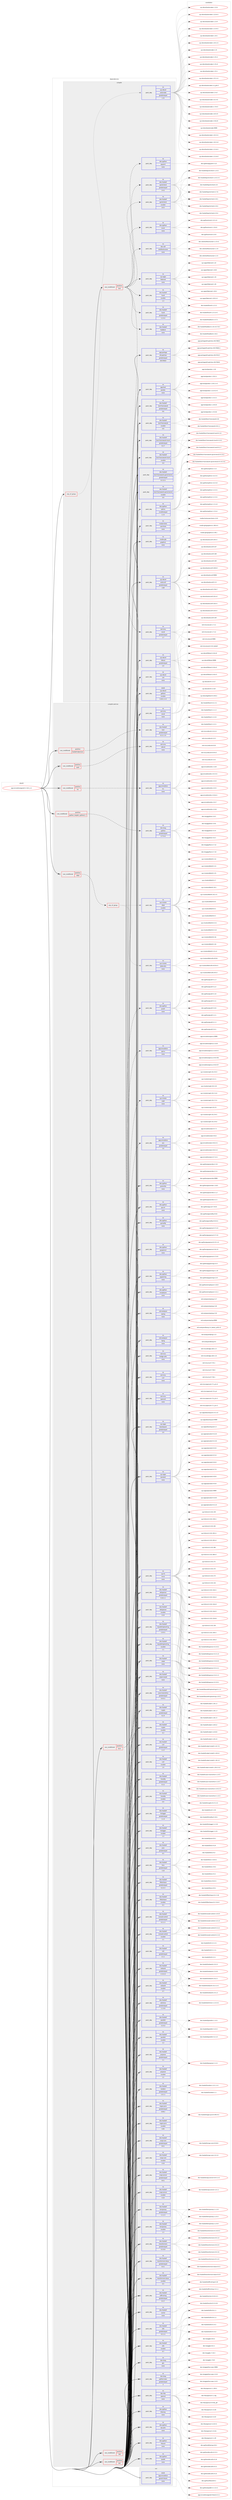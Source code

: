 digraph prolog {

# *************
# Graph options
# *************

newrank=true;
concentrate=true;
compound=true;
graph [rankdir=LR,fontname=Helvetica,fontsize=10,ranksep=1.5];#, ranksep=2.5, nodesep=0.2];
edge  [arrowhead=vee];
node  [fontname=Helvetica,fontsize=10];

# **********
# The ebuild
# **********

subgraph cluster_leftcol {
color=gray;
rank=same;
label=<<i>ebuild</i>>;
id [label="app-emulation/ganeti-2.16.0_rc1", color=red, width=4, href="../app-emulation/ganeti-2.16.0_rc1.svg"];
}

# ****************
# The dependencies
# ****************

subgraph cluster_midcol {
color=gray;
label=<<i>dependencies</i>>;
subgraph cluster_compile {
fillcolor="#eeeeee";
style=filled;
label=<<i>compile</i>>;
subgraph any417 {
dependency22133 [label=<<TABLE BORDER="0" CELLBORDER="1" CELLSPACING="0" CELLPADDING="4"><TR><TD CELLPADDING="10">any_of_group</TD></TR></TABLE>>, shape=none, color=red];subgraph pack16352 {
dependency22134 [label=<<TABLE BORDER="0" CELLBORDER="1" CELLSPACING="0" CELLPADDING="4" WIDTH="220"><TR><TD ROWSPAN="6" CELLPADDING="30">pack_dep</TD></TR><TR><TD WIDTH="110">no</TD></TR><TR><TD>sys-devel</TD></TR><TR><TD>automake</TD></TR><TR><TD>greaterequal</TD></TR><TR><TD>1.15</TD></TR></TABLE>>, shape=none, color=blue];
}
dependency22133:e -> dependency22134:w [weight=20,style="dotted",arrowhead="oinv"];
}
id:e -> dependency22133:w [weight=20,style="solid",arrowhead="vee"];
subgraph cond5360 {
dependency22135 [label=<<TABLE BORDER="0" CELLBORDER="1" CELLSPACING="0" CELLPADDING="4"><TR><TD ROWSPAN="3" CELLPADDING="10">use_conditional</TD></TR><TR><TD>positive</TD></TR><TR><TD>test</TD></TR></TABLE>>, shape=none, color=red];
subgraph pack16353 {
dependency22136 [label=<<TABLE BORDER="0" CELLBORDER="1" CELLSPACING="0" CELLPADDING="4" WIDTH="220"><TR><TD ROWSPAN="6" CELLPADDING="30">pack_dep</TD></TR><TR><TD WIDTH="110">no</TD></TR><TR><TD>dev-python</TD></TR><TR><TD>mock</TD></TR><TR><TD>none</TD></TR><TR><TD></TD></TR></TABLE>>, shape=none, color=blue];
}
dependency22135:e -> dependency22136:w [weight=20,style="dashed",arrowhead="vee"];
subgraph pack16354 {
dependency22137 [label=<<TABLE BORDER="0" CELLBORDER="1" CELLSPACING="0" CELLPADDING="4" WIDTH="220"><TR><TD ROWSPAN="6" CELLPADDING="30">pack_dep</TD></TR><TR><TD WIDTH="110">no</TD></TR><TR><TD>dev-python</TD></TR><TR><TD>pyyaml</TD></TR><TR><TD>none</TD></TR><TR><TD></TD></TR></TABLE>>, shape=none, color=blue];
}
dependency22135:e -> dependency22137:w [weight=20,style="dashed",arrowhead="vee"];
subgraph pack16355 {
dependency22138 [label=<<TABLE BORDER="0" CELLBORDER="1" CELLSPACING="0" CELLPADDING="4" WIDTH="220"><TR><TD ROWSPAN="6" CELLPADDING="30">pack_dep</TD></TR><TR><TD WIDTH="110">no</TD></TR><TR><TD>dev-haskell</TD></TR><TR><TD>haddock</TD></TR><TR><TD>none</TD></TR><TR><TD></TD></TR></TABLE>>, shape=none, color=blue];
}
dependency22135:e -> dependency22138:w [weight=20,style="dashed",arrowhead="vee"];
subgraph pack16356 {
dependency22139 [label=<<TABLE BORDER="0" CELLBORDER="1" CELLSPACING="0" CELLPADDING="4" WIDTH="220"><TR><TD ROWSPAN="6" CELLPADDING="30">pack_dep</TD></TR><TR><TD WIDTH="110">no</TD></TR><TR><TD>dev-haskell</TD></TR><TR><TD>hunit</TD></TR><TR><TD>greaterequal</TD></TR><TR><TD>1.2.4.2</TD></TR></TABLE>>, shape=none, color=blue];
}
dependency22135:e -> dependency22139:w [weight=20,style="dashed",arrowhead="vee"];
subgraph pack16357 {
dependency22140 [label=<<TABLE BORDER="0" CELLBORDER="1" CELLSPACING="0" CELLPADDING="4" WIDTH="220"><TR><TD ROWSPAN="6" CELLPADDING="30">pack_dep</TD></TR><TR><TD WIDTH="110">no</TD></TR><TR><TD>dev-haskell</TD></TR><TR><TD>hunit</TD></TR><TR><TD>smaller</TD></TR><TR><TD>1.3</TD></TR></TABLE>>, shape=none, color=blue];
}
dependency22135:e -> dependency22140:w [weight=20,style="dashed",arrowhead="vee"];
subgraph pack16358 {
dependency22141 [label=<<TABLE BORDER="0" CELLBORDER="1" CELLSPACING="0" CELLPADDING="4" WIDTH="220"><TR><TD ROWSPAN="6" CELLPADDING="30">pack_dep</TD></TR><TR><TD WIDTH="110">no</TD></TR><TR><TD>dev-haskell</TD></TR><TR><TD>quickcheck</TD></TR><TR><TD>greaterequal</TD></TR><TR><TD>2.4.2</TD></TR></TABLE>>, shape=none, color=blue];
}
dependency22135:e -> dependency22141:w [weight=20,style="dashed",arrowhead="vee"];
subgraph pack16359 {
dependency22142 [label=<<TABLE BORDER="0" CELLBORDER="1" CELLSPACING="0" CELLPADDING="4" WIDTH="220"><TR><TD ROWSPAN="6" CELLPADDING="30">pack_dep</TD></TR><TR><TD WIDTH="110">no</TD></TR><TR><TD>dev-haskell</TD></TR><TR><TD>quickcheck</TD></TR><TR><TD>smaller</TD></TR><TR><TD>2.8.3</TD></TR></TABLE>>, shape=none, color=blue];
}
dependency22135:e -> dependency22142:w [weight=20,style="dashed",arrowhead="vee"];
subgraph pack16360 {
dependency22143 [label=<<TABLE BORDER="0" CELLBORDER="1" CELLSPACING="0" CELLPADDING="4" WIDTH="220"><TR><TD ROWSPAN="6" CELLPADDING="30">pack_dep</TD></TR><TR><TD WIDTH="110">no</TD></TR><TR><TD>sys-apps</TD></TR><TR><TD>fakeroot</TD></TR><TR><TD>none</TD></TR><TR><TD></TD></TR></TABLE>>, shape=none, color=blue];
}
dependency22135:e -> dependency22143:w [weight=20,style="dashed",arrowhead="vee"];
subgraph pack16361 {
dependency22144 [label=<<TABLE BORDER="0" CELLBORDER="1" CELLSPACING="0" CELLPADDING="4" WIDTH="220"><TR><TD ROWSPAN="6" CELLPADDING="30">pack_dep</TD></TR><TR><TD WIDTH="110">no</TD></TR><TR><TD>net-misc</TD></TR><TR><TD>socat</TD></TR><TR><TD>greaterequal</TD></TR><TR><TD>1.7</TD></TR></TABLE>>, shape=none, color=blue];
}
dependency22135:e -> dependency22144:w [weight=20,style="dashed",arrowhead="vee"];
subgraph pack16362 {
dependency22145 [label=<<TABLE BORDER="0" CELLBORDER="1" CELLSPACING="0" CELLPADDING="4" WIDTH="220"><TR><TD ROWSPAN="6" CELLPADDING="30">pack_dep</TD></TR><TR><TD WIDTH="110">no</TD></TR><TR><TD>dev-util</TD></TR><TR><TD>shelltestrunner</TD></TR><TR><TD>none</TD></TR><TR><TD></TD></TR></TABLE>>, shape=none, color=blue];
}
dependency22135:e -> dependency22145:w [weight=20,style="dashed",arrowhead="vee"];
}
id:e -> dependency22135:w [weight=20,style="solid",arrowhead="vee"];
subgraph pack16363 {
dependency22146 [label=<<TABLE BORDER="0" CELLBORDER="1" CELLSPACING="0" CELLPADDING="4" WIDTH="220"><TR><TD ROWSPAN="6" CELLPADDING="30">pack_dep</TD></TR><TR><TD WIDTH="110">no</TD></TR><TR><TD>app-portage</TD></TR><TR><TD>elt-patches</TD></TR><TR><TD>greaterequal</TD></TR><TR><TD>20170422</TD></TR></TABLE>>, shape=none, color=blue];
}
id:e -> dependency22146:w [weight=20,style="solid",arrowhead="vee"];
subgraph pack16364 {
dependency22147 [label=<<TABLE BORDER="0" CELLBORDER="1" CELLSPACING="0" CELLPADDING="4" WIDTH="220"><TR><TD ROWSPAN="6" CELLPADDING="30">pack_dep</TD></TR><TR><TD WIDTH="110">no</TD></TR><TR><TD>app-text</TD></TR><TR><TD>pandoc</TD></TR><TR><TD>none</TD></TR><TR><TD></TD></TR></TABLE>>, shape=none, color=blue];
}
id:e -> dependency22147:w [weight=20,style="solid",arrowhead="vee"];
subgraph pack16365 {
dependency22148 [label=<<TABLE BORDER="0" CELLBORDER="1" CELLSPACING="0" CELLPADDING="4" WIDTH="220"><TR><TD ROWSPAN="6" CELLPADDING="30">pack_dep</TD></TR><TR><TD WIDTH="110">no</TD></TR><TR><TD>dev-haskell</TD></TR><TR><TD>test-framework</TD></TR><TR><TD>greaterequal</TD></TR><TR><TD>0.6</TD></TR></TABLE>>, shape=none, color=blue];
}
id:e -> dependency22148:w [weight=20,style="solid",arrowhead="vee"];
subgraph pack16366 {
dependency22149 [label=<<TABLE BORDER="0" CELLBORDER="1" CELLSPACING="0" CELLPADDING="4" WIDTH="220"><TR><TD ROWSPAN="6" CELLPADDING="30">pack_dep</TD></TR><TR><TD WIDTH="110">no</TD></TR><TR><TD>dev-haskell</TD></TR><TR><TD>test-framework</TD></TR><TR><TD>smaller</TD></TR><TR><TD>0.9</TD></TR></TABLE>>, shape=none, color=blue];
}
id:e -> dependency22149:w [weight=20,style="solid",arrowhead="vee"];
subgraph pack16367 {
dependency22150 [label=<<TABLE BORDER="0" CELLBORDER="1" CELLSPACING="0" CELLPADDING="4" WIDTH="220"><TR><TD ROWSPAN="6" CELLPADDING="30">pack_dep</TD></TR><TR><TD WIDTH="110">no</TD></TR><TR><TD>dev-haskell</TD></TR><TR><TD>test-framework-hunit</TD></TR><TR><TD>greaterequal</TD></TR><TR><TD>0.2.7</TD></TR></TABLE>>, shape=none, color=blue];
}
id:e -> dependency22150:w [weight=20,style="solid",arrowhead="vee"];
subgraph pack16368 {
dependency22151 [label=<<TABLE BORDER="0" CELLBORDER="1" CELLSPACING="0" CELLPADDING="4" WIDTH="220"><TR><TD ROWSPAN="6" CELLPADDING="30">pack_dep</TD></TR><TR><TD WIDTH="110">no</TD></TR><TR><TD>dev-haskell</TD></TR><TR><TD>test-framework-hunit</TD></TR><TR><TD>smaller</TD></TR><TR><TD>0.4</TD></TR></TABLE>>, shape=none, color=blue];
}
id:e -> dependency22151:w [weight=20,style="solid",arrowhead="vee"];
subgraph pack16369 {
dependency22152 [label=<<TABLE BORDER="0" CELLBORDER="1" CELLSPACING="0" CELLPADDING="4" WIDTH="220"><TR><TD ROWSPAN="6" CELLPADDING="30">pack_dep</TD></TR><TR><TD WIDTH="110">no</TD></TR><TR><TD>dev-haskell</TD></TR><TR><TD>test-framework-quickcheck2</TD></TR><TR><TD>greaterequal</TD></TR><TR><TD>0.2.12.1</TD></TR></TABLE>>, shape=none, color=blue];
}
id:e -> dependency22152:w [weight=20,style="solid",arrowhead="vee"];
subgraph pack16370 {
dependency22153 [label=<<TABLE BORDER="0" CELLBORDER="1" CELLSPACING="0" CELLPADDING="4" WIDTH="220"><TR><TD ROWSPAN="6" CELLPADDING="30">pack_dep</TD></TR><TR><TD WIDTH="110">no</TD></TR><TR><TD>dev-haskell</TD></TR><TR><TD>test-framework-quickcheck2</TD></TR><TR><TD>smaller</TD></TR><TR><TD>0.4</TD></TR></TABLE>>, shape=none, color=blue];
}
id:e -> dependency22153:w [weight=20,style="solid",arrowhead="vee"];
subgraph pack16371 {
dependency22154 [label=<<TABLE BORDER="0" CELLBORDER="1" CELLSPACING="0" CELLPADDING="4" WIDTH="220"><TR><TD ROWSPAN="6" CELLPADDING="30">pack_dep</TD></TR><TR><TD WIDTH="110">no</TD></TR><TR><TD>dev-python</TD></TR><TR><TD>sphinx</TD></TR><TR><TD>smallerequal</TD></TR><TR><TD>1.3.5</TD></TR></TABLE>>, shape=none, color=blue];
}
id:e -> dependency22154:w [weight=20,style="solid",arrowhead="vee"];
subgraph pack16372 {
dependency22155 [label=<<TABLE BORDER="0" CELLBORDER="1" CELLSPACING="0" CELLPADDING="4" WIDTH="220"><TR><TD ROWSPAN="6" CELLPADDING="30">pack_dep</TD></TR><TR><TD WIDTH="110">no</TD></TR><TR><TD>media-fonts</TD></TR><TR><TD>urw-fonts</TD></TR><TR><TD>none</TD></TR><TR><TD></TD></TR></TABLE>>, shape=none, color=blue];
}
id:e -> dependency22155:w [weight=20,style="solid",arrowhead="vee"];
subgraph pack16373 {
dependency22156 [label=<<TABLE BORDER="0" CELLBORDER="1" CELLSPACING="0" CELLPADDING="4" WIDTH="220"><TR><TD ROWSPAN="6" CELLPADDING="30">pack_dep</TD></TR><TR><TD WIDTH="110">no</TD></TR><TR><TD>media-gfx</TD></TR><TR><TD>graphviz</TD></TR><TR><TD>none</TD></TR><TR><TD></TD></TR></TABLE>>, shape=none, color=blue];
}
id:e -> dependency22156:w [weight=20,style="solid",arrowhead="vee"];
subgraph pack16374 {
dependency22157 [label=<<TABLE BORDER="0" CELLBORDER="1" CELLSPACING="0" CELLPADDING="4" WIDTH="220"><TR><TD ROWSPAN="6" CELLPADDING="30">pack_dep</TD></TR><TR><TD WIDTH="110">no</TD></TR><TR><TD>sys-devel</TD></TR><TR><TD>autoconf</TD></TR><TR><TD>greaterequal</TD></TR><TR><TD>2.69</TD></TR></TABLE>>, shape=none, color=blue];
}
id:e -> dependency22157:w [weight=20,style="solid",arrowhead="vee"];
subgraph pack16375 {
dependency22158 [label=<<TABLE BORDER="0" CELLBORDER="1" CELLSPACING="0" CELLPADDING="4" WIDTH="220"><TR><TD ROWSPAN="6" CELLPADDING="30">pack_dep</TD></TR><TR><TD WIDTH="110">no</TD></TR><TR><TD>sys-devel</TD></TR><TR><TD>libtool</TD></TR><TR><TD>greaterequal</TD></TR><TR><TD>2.4</TD></TR></TABLE>>, shape=none, color=blue];
}
id:e -> dependency22158:w [weight=20,style="solid",arrowhead="vee"];
subgraph pack16376 {
dependency22159 [label=<<TABLE BORDER="0" CELLBORDER="1" CELLSPACING="0" CELLPADDING="4" WIDTH="220"><TR><TD ROWSPAN="6" CELLPADDING="30">pack_dep</TD></TR><TR><TD WIDTH="110">no</TD></TR><TR><TD>sys-devel</TD></TR><TR><TD>m4</TD></TR><TR><TD>none</TD></TR><TR><TD></TD></TR></TABLE>>, shape=none, color=blue];
}
id:e -> dependency22159:w [weight=20,style="solid",arrowhead="vee"];
subgraph pack16377 {
dependency22160 [label=<<TABLE BORDER="0" CELLBORDER="1" CELLSPACING="0" CELLPADDING="4" WIDTH="220"><TR><TD ROWSPAN="6" CELLPADDING="30">pack_dep</TD></TR><TR><TD WIDTH="110">weak</TD></TR><TR><TD>sys-devel</TD></TR><TR><TD>gettext</TD></TR><TR><TD>smaller</TD></TR><TR><TD>0.18.1.1-r3</TD></TR></TABLE>>, shape=none, color=blue];
}
id:e -> dependency22160:w [weight=20,style="solid",arrowhead="vee"];
}
subgraph cluster_compileandrun {
fillcolor="#eeeeee";
style=filled;
label=<<i>compile and run</i>>;
subgraph cond5361 {
dependency22161 [label=<<TABLE BORDER="0" CELLBORDER="1" CELLSPACING="0" CELLPADDING="4"><TR><TD ROWSPAN="3" CELLPADDING="10">use_conditional</TD></TR><TR><TD>positive</TD></TR><TR><TD>drbd</TD></TR></TABLE>>, shape=none, color=red];
subgraph any418 {
dependency22162 [label=<<TABLE BORDER="0" CELLBORDER="1" CELLSPACING="0" CELLPADDING="4"><TR><TD CELLPADDING="10">any_of_group</TD></TR></TABLE>>, shape=none, color=red];subgraph pack16378 {
dependency22163 [label=<<TABLE BORDER="0" CELLBORDER="1" CELLSPACING="0" CELLPADDING="4" WIDTH="220"><TR><TD ROWSPAN="6" CELLPADDING="30">pack_dep</TD></TR><TR><TD WIDTH="110">no</TD></TR><TR><TD>sys-cluster</TD></TR><TR><TD>drbd</TD></TR><TR><TD>smaller</TD></TR><TR><TD>8.5</TD></TR></TABLE>>, shape=none, color=blue];
}
dependency22162:e -> dependency22163:w [weight=20,style="dotted",arrowhead="oinv"];
subgraph pack16379 {
dependency22164 [label=<<TABLE BORDER="0" CELLBORDER="1" CELLSPACING="0" CELLPADDING="4" WIDTH="220"><TR><TD ROWSPAN="6" CELLPADDING="30">pack_dep</TD></TR><TR><TD WIDTH="110">no</TD></TR><TR><TD>sys-cluster</TD></TR><TR><TD>drbd-utils</TD></TR><TR><TD>none</TD></TR><TR><TD></TD></TR></TABLE>>, shape=none, color=blue];
}
dependency22162:e -> dependency22164:w [weight=20,style="dotted",arrowhead="oinv"];
}
dependency22161:e -> dependency22162:w [weight=20,style="dashed",arrowhead="vee"];
}
id:e -> dependency22161:w [weight=20,style="solid",arrowhead="odotvee"];
subgraph cond5362 {
dependency22165 [label=<<TABLE BORDER="0" CELLBORDER="1" CELLSPACING="0" CELLPADDING="4"><TR><TD ROWSPAN="3" CELLPADDING="10">use_conditional</TD></TR><TR><TD>positive</TD></TR><TR><TD>haskell-daemons</TD></TR></TABLE>>, shape=none, color=red];
subgraph pack16380 {
dependency22166 [label=<<TABLE BORDER="0" CELLBORDER="1" CELLSPACING="0" CELLPADDING="4" WIDTH="220"><TR><TD ROWSPAN="6" CELLPADDING="30">pack_dep</TD></TR><TR><TD WIDTH="110">no</TD></TR><TR><TD>dev-haskell</TD></TR><TR><TD>text</TD></TR><TR><TD>greaterequal</TD></TR><TR><TD>0.11.1.13</TD></TR></TABLE>>, shape=none, color=blue];
}
dependency22165:e -> dependency22166:w [weight=20,style="dashed",arrowhead="vee"];
}
id:e -> dependency22165:w [weight=20,style="solid",arrowhead="odotvee"];
subgraph cond5363 {
dependency22167 [label=<<TABLE BORDER="0" CELLBORDER="1" CELLSPACING="0" CELLPADDING="4"><TR><TD ROWSPAN="3" CELLPADDING="10">use_conditional</TD></TR><TR><TD>positive</TD></TR><TR><TD>ipv6</TD></TR></TABLE>>, shape=none, color=red];
subgraph pack16381 {
dependency22168 [label=<<TABLE BORDER="0" CELLBORDER="1" CELLSPACING="0" CELLPADDING="4" WIDTH="220"><TR><TD ROWSPAN="6" CELLPADDING="30">pack_dep</TD></TR><TR><TD WIDTH="110">no</TD></TR><TR><TD>net-misc</TD></TR><TR><TD>ndisc6</TD></TR><TR><TD>none</TD></TR><TR><TD></TD></TR></TABLE>>, shape=none, color=blue];
}
dependency22167:e -> dependency22168:w [weight=20,style="dashed",arrowhead="vee"];
}
id:e -> dependency22167:w [weight=20,style="solid",arrowhead="odotvee"];
subgraph cond5364 {
dependency22169 [label=<<TABLE BORDER="0" CELLBORDER="1" CELLSPACING="0" CELLPADDING="4"><TR><TD ROWSPAN="3" CELLPADDING="10">use_conditional</TD></TR><TR><TD>positive</TD></TR><TR><TD>kvm</TD></TR></TABLE>>, shape=none, color=red];
subgraph pack16382 {
dependency22170 [label=<<TABLE BORDER="0" CELLBORDER="1" CELLSPACING="0" CELLPADDING="4" WIDTH="220"><TR><TD ROWSPAN="6" CELLPADDING="30">pack_dep</TD></TR><TR><TD WIDTH="110">no</TD></TR><TR><TD>dev-python</TD></TR><TR><TD>psutil</TD></TR><TR><TD>none</TD></TR><TR><TD></TD></TR></TABLE>>, shape=none, color=blue];
}
dependency22169:e -> dependency22170:w [weight=20,style="dashed",arrowhead="vee"];
subgraph pack16383 {
dependency22171 [label=<<TABLE BORDER="0" CELLBORDER="1" CELLSPACING="0" CELLPADDING="4" WIDTH="220"><TR><TD ROWSPAN="6" CELLPADDING="30">pack_dep</TD></TR><TR><TD WIDTH="110">no</TD></TR><TR><TD>app-emulation</TD></TR><TR><TD>qemu</TD></TR><TR><TD>none</TD></TR><TR><TD></TD></TR></TABLE>>, shape=none, color=blue];
}
dependency22169:e -> dependency22171:w [weight=20,style="dashed",arrowhead="vee"];
}
id:e -> dependency22169:w [weight=20,style="solid",arrowhead="odotvee"];
subgraph cond5365 {
dependency22172 [label=<<TABLE BORDER="0" CELLBORDER="1" CELLSPACING="0" CELLPADDING="4"><TR><TD ROWSPAN="3" CELLPADDING="10">use_conditional</TD></TR><TR><TD>positive</TD></TR><TR><TD>lxc</TD></TR></TABLE>>, shape=none, color=red];
subgraph pack16384 {
dependency22173 [label=<<TABLE BORDER="0" CELLBORDER="1" CELLSPACING="0" CELLPADDING="4" WIDTH="220"><TR><TD ROWSPAN="6" CELLPADDING="30">pack_dep</TD></TR><TR><TD WIDTH="110">no</TD></TR><TR><TD>app-emulation</TD></TR><TR><TD>lxc</TD></TR><TR><TD>none</TD></TR><TR><TD></TD></TR></TABLE>>, shape=none, color=blue];
}
dependency22172:e -> dependency22173:w [weight=20,style="dashed",arrowhead="vee"];
}
id:e -> dependency22172:w [weight=20,style="solid",arrowhead="odotvee"];
subgraph cond5366 {
dependency22174 [label=<<TABLE BORDER="0" CELLBORDER="1" CELLSPACING="0" CELLPADDING="4"><TR><TD ROWSPAN="3" CELLPADDING="10">use_conditional</TD></TR><TR><TD>positive</TD></TR><TR><TD>python_targets_python2_7</TD></TR></TABLE>>, shape=none, color=red];
subgraph pack16385 {
dependency22175 [label=<<TABLE BORDER="0" CELLBORDER="1" CELLSPACING="0" CELLPADDING="4" WIDTH="220"><TR><TD ROWSPAN="6" CELLPADDING="30">pack_dep</TD></TR><TR><TD WIDTH="110">no</TD></TR><TR><TD>dev-lang</TD></TR><TR><TD>python</TD></TR><TR><TD>greaterequal</TD></TR><TR><TD>2.7.5-r2</TD></TR></TABLE>>, shape=none, color=blue];
}
dependency22174:e -> dependency22175:w [weight=20,style="dashed",arrowhead="vee"];
}
id:e -> dependency22174:w [weight=20,style="solid",arrowhead="odotvee"];
subgraph cond5367 {
dependency22176 [label=<<TABLE BORDER="0" CELLBORDER="1" CELLSPACING="0" CELLPADDING="4"><TR><TD ROWSPAN="3" CELLPADDING="10">use_conditional</TD></TR><TR><TD>positive</TD></TR><TR><TD>rbd</TD></TR></TABLE>>, shape=none, color=red];
subgraph pack16386 {
dependency22177 [label=<<TABLE BORDER="0" CELLBORDER="1" CELLSPACING="0" CELLPADDING="4" WIDTH="220"><TR><TD ROWSPAN="6" CELLPADDING="30">pack_dep</TD></TR><TR><TD WIDTH="110">no</TD></TR><TR><TD>sys-cluster</TD></TR><TR><TD>ceph</TD></TR><TR><TD>none</TD></TR><TR><TD></TD></TR></TABLE>>, shape=none, color=blue];
}
dependency22176:e -> dependency22177:w [weight=20,style="dashed",arrowhead="vee"];
}
id:e -> dependency22176:w [weight=20,style="solid",arrowhead="odotvee"];
subgraph cond5368 {
dependency22178 [label=<<TABLE BORDER="0" CELLBORDER="1" CELLSPACING="0" CELLPADDING="4"><TR><TD ROWSPAN="3" CELLPADDING="10">use_conditional</TD></TR><TR><TD>positive</TD></TR><TR><TD>xen</TD></TR></TABLE>>, shape=none, color=red];
subgraph pack16387 {
dependency22179 [label=<<TABLE BORDER="0" CELLBORDER="1" CELLSPACING="0" CELLPADDING="4" WIDTH="220"><TR><TD ROWSPAN="6" CELLPADDING="30">pack_dep</TD></TR><TR><TD WIDTH="110">no</TD></TR><TR><TD>app-emulation</TD></TR><TR><TD>xen</TD></TR><TR><TD>greaterequal</TD></TR><TR><TD>3.0</TD></TR></TABLE>>, shape=none, color=blue];
}
dependency22178:e -> dependency22179:w [weight=20,style="dashed",arrowhead="vee"];
}
id:e -> dependency22178:w [weight=20,style="solid",arrowhead="odotvee"];
subgraph pack16388 {
dependency22180 [label=<<TABLE BORDER="0" CELLBORDER="1" CELLSPACING="0" CELLPADDING="4" WIDTH="220"><TR><TD ROWSPAN="6" CELLPADDING="30">pack_dep</TD></TR><TR><TD WIDTH="110">no</TD></TR><TR><TD>dev-haskell</TD></TR><TR><TD>attoparsec</TD></TR><TR><TD>greaterequal</TD></TR><TR><TD>0.10.1.1</TD></TR></TABLE>>, shape=none, color=blue];
}
id:e -> dependency22180:w [weight=20,style="solid",arrowhead="odotvee"];
subgraph pack16389 {
dependency22181 [label=<<TABLE BORDER="0" CELLBORDER="1" CELLSPACING="0" CELLPADDING="4" WIDTH="220"><TR><TD ROWSPAN="6" CELLPADDING="30">pack_dep</TD></TR><TR><TD WIDTH="110">no</TD></TR><TR><TD>dev-haskell</TD></TR><TR><TD>attoparsec</TD></TR><TR><TD>smaller</TD></TR><TR><TD>0.14</TD></TR></TABLE>>, shape=none, color=blue];
}
id:e -> dependency22181:w [weight=20,style="solid",arrowhead="odotvee"];
subgraph pack16390 {
dependency22182 [label=<<TABLE BORDER="0" CELLBORDER="1" CELLSPACING="0" CELLPADDING="4" WIDTH="220"><TR><TD ROWSPAN="6" CELLPADDING="30">pack_dep</TD></TR><TR><TD WIDTH="110">no</TD></TR><TR><TD>dev-haskell</TD></TR><TR><TD>base64-bytestring</TD></TR><TR><TD>greaterequal</TD></TR><TR><TD>1.0.0.1</TD></TR></TABLE>>, shape=none, color=blue];
}
id:e -> dependency22182:w [weight=20,style="solid",arrowhead="odotvee"];
subgraph pack16391 {
dependency22183 [label=<<TABLE BORDER="0" CELLBORDER="1" CELLSPACING="0" CELLPADDING="4" WIDTH="220"><TR><TD ROWSPAN="6" CELLPADDING="30">pack_dep</TD></TR><TR><TD WIDTH="110">no</TD></TR><TR><TD>dev-haskell</TD></TR><TR><TD>base64-bytestring</TD></TR><TR><TD>smaller</TD></TR><TR><TD>1.1</TD></TR></TABLE>>, shape=none, color=blue];
}
id:e -> dependency22183:w [weight=20,style="solid",arrowhead="odotvee"];
subgraph pack16392 {
dependency22184 [label=<<TABLE BORDER="0" CELLBORDER="1" CELLSPACING="0" CELLPADDING="4" WIDTH="220"><TR><TD ROWSPAN="6" CELLPADDING="30">pack_dep</TD></TR><TR><TD WIDTH="110">no</TD></TR><TR><TD>dev-haskell</TD></TR><TR><TD>cabal</TD></TR><TR><TD>none</TD></TR><TR><TD></TD></TR></TABLE>>, shape=none, color=blue];
}
id:e -> dependency22184:w [weight=20,style="solid",arrowhead="odotvee"];
subgraph pack16393 {
dependency22185 [label=<<TABLE BORDER="0" CELLBORDER="1" CELLSPACING="0" CELLPADDING="4" WIDTH="220"><TR><TD ROWSPAN="6" CELLPADDING="30">pack_dep</TD></TR><TR><TD WIDTH="110">no</TD></TR><TR><TD>dev-haskell</TD></TR><TR><TD>cabal-install</TD></TR><TR><TD>none</TD></TR><TR><TD></TD></TR></TABLE>>, shape=none, color=blue];
}
id:e -> dependency22185:w [weight=20,style="solid",arrowhead="odotvee"];
subgraph pack16394 {
dependency22186 [label=<<TABLE BORDER="0" CELLBORDER="1" CELLSPACING="0" CELLPADDING="4" WIDTH="220"><TR><TD ROWSPAN="6" CELLPADDING="30">pack_dep</TD></TR><TR><TD WIDTH="110">no</TD></TR><TR><TD>dev-haskell</TD></TR><TR><TD>case-insensitive</TD></TR><TR><TD>greaterequal</TD></TR><TR><TD>0.4.0.1</TD></TR></TABLE>>, shape=none, color=blue];
}
id:e -> dependency22186:w [weight=20,style="solid",arrowhead="odotvee"];
subgraph pack16395 {
dependency22187 [label=<<TABLE BORDER="0" CELLBORDER="1" CELLSPACING="0" CELLPADDING="4" WIDTH="220"><TR><TD ROWSPAN="6" CELLPADDING="30">pack_dep</TD></TR><TR><TD WIDTH="110">no</TD></TR><TR><TD>dev-haskell</TD></TR><TR><TD>crypto</TD></TR><TR><TD>greaterequal</TD></TR><TR><TD>4.2.4</TD></TR></TABLE>>, shape=none, color=blue];
}
id:e -> dependency22187:w [weight=20,style="solid",arrowhead="odotvee"];
subgraph pack16396 {
dependency22188 [label=<<TABLE BORDER="0" CELLBORDER="1" CELLSPACING="0" CELLPADDING="4" WIDTH="220"><TR><TD ROWSPAN="6" CELLPADDING="30">pack_dep</TD></TR><TR><TD WIDTH="110">no</TD></TR><TR><TD>dev-haskell</TD></TR><TR><TD>crypto</TD></TR><TR><TD>smaller</TD></TR><TR><TD>4.3</TD></TR></TABLE>>, shape=none, color=blue];
}
id:e -> dependency22188:w [weight=20,style="solid",arrowhead="odotvee"];
subgraph pack16397 {
dependency22189 [label=<<TABLE BORDER="0" CELLBORDER="1" CELLSPACING="0" CELLPADDING="4" WIDTH="220"><TR><TD ROWSPAN="6" CELLPADDING="30">pack_dep</TD></TR><TR><TD WIDTH="110">no</TD></TR><TR><TD>dev-haskell</TD></TR><TR><TD>curl</TD></TR><TR><TD>greaterequal</TD></TR><TR><TD>1.3.7</TD></TR></TABLE>>, shape=none, color=blue];
}
id:e -> dependency22189:w [weight=20,style="solid",arrowhead="odotvee"];
subgraph pack16398 {
dependency22190 [label=<<TABLE BORDER="0" CELLBORDER="1" CELLSPACING="0" CELLPADDING="4" WIDTH="220"><TR><TD ROWSPAN="6" CELLPADDING="30">pack_dep</TD></TR><TR><TD WIDTH="110">no</TD></TR><TR><TD>dev-haskell</TD></TR><TR><TD>curl</TD></TR><TR><TD>smaller</TD></TR><TR><TD>1.4</TD></TR></TABLE>>, shape=none, color=blue];
}
id:e -> dependency22190:w [weight=20,style="solid",arrowhead="odotvee"];
subgraph pack16399 {
dependency22191 [label=<<TABLE BORDER="0" CELLBORDER="1" CELLSPACING="0" CELLPADDING="4" WIDTH="220"><TR><TD ROWSPAN="6" CELLPADDING="30">pack_dep</TD></TR><TR><TD WIDTH="110">no</TD></TR><TR><TD>dev-haskell</TD></TR><TR><TD>hinotify</TD></TR><TR><TD>greaterequal</TD></TR><TR><TD>0.3.2</TD></TR></TABLE>>, shape=none, color=blue];
}
id:e -> dependency22191:w [weight=20,style="solid",arrowhead="odotvee"];
subgraph pack16400 {
dependency22192 [label=<<TABLE BORDER="0" CELLBORDER="1" CELLSPACING="0" CELLPADDING="4" WIDTH="220"><TR><TD ROWSPAN="6" CELLPADDING="30">pack_dep</TD></TR><TR><TD WIDTH="110">no</TD></TR><TR><TD>dev-haskell</TD></TR><TR><TD>hinotify</TD></TR><TR><TD>smaller</TD></TR><TR><TD>0.4</TD></TR></TABLE>>, shape=none, color=blue];
}
id:e -> dependency22192:w [weight=20,style="solid",arrowhead="odotvee"];
subgraph pack16401 {
dependency22193 [label=<<TABLE BORDER="0" CELLBORDER="1" CELLSPACING="0" CELLPADDING="4" WIDTH="220"><TR><TD ROWSPAN="6" CELLPADDING="30">pack_dep</TD></TR><TR><TD WIDTH="110">no</TD></TR><TR><TD>dev-haskell</TD></TR><TR><TD>hslogger</TD></TR><TR><TD>greaterequal</TD></TR><TR><TD>1.1.4</TD></TR></TABLE>>, shape=none, color=blue];
}
id:e -> dependency22193:w [weight=20,style="solid",arrowhead="odotvee"];
subgraph pack16402 {
dependency22194 [label=<<TABLE BORDER="0" CELLBORDER="1" CELLSPACING="0" CELLPADDING="4" WIDTH="220"><TR><TD ROWSPAN="6" CELLPADDING="30">pack_dep</TD></TR><TR><TD WIDTH="110">no</TD></TR><TR><TD>dev-haskell</TD></TR><TR><TD>hslogger</TD></TR><TR><TD>smaller</TD></TR><TR><TD>1.3</TD></TR></TABLE>>, shape=none, color=blue];
}
id:e -> dependency22194:w [weight=20,style="solid",arrowhead="odotvee"];
subgraph pack16403 {
dependency22195 [label=<<TABLE BORDER="0" CELLBORDER="1" CELLSPACING="0" CELLPADDING="4" WIDTH="220"><TR><TD ROWSPAN="6" CELLPADDING="30">pack_dep</TD></TR><TR><TD WIDTH="110">no</TD></TR><TR><TD>dev-haskell</TD></TR><TR><TD>json</TD></TR><TR><TD>greaterequal</TD></TR><TR><TD>0.5</TD></TR></TABLE>>, shape=none, color=blue];
}
id:e -> dependency22195:w [weight=20,style="solid",arrowhead="odotvee"];
subgraph pack16404 {
dependency22196 [label=<<TABLE BORDER="0" CELLBORDER="1" CELLSPACING="0" CELLPADDING="4" WIDTH="220"><TR><TD ROWSPAN="6" CELLPADDING="30">pack_dep</TD></TR><TR><TD WIDTH="110">no</TD></TR><TR><TD>dev-haskell</TD></TR><TR><TD>lens</TD></TR><TR><TD>greaterequal</TD></TR><TR><TD>3.10</TD></TR></TABLE>>, shape=none, color=blue];
}
id:e -> dependency22196:w [weight=20,style="solid",arrowhead="odotvee"];
subgraph pack16405 {
dependency22197 [label=<<TABLE BORDER="0" CELLBORDER="1" CELLSPACING="0" CELLPADDING="4" WIDTH="220"><TR><TD ROWSPAN="6" CELLPADDING="30">pack_dep</TD></TR><TR><TD WIDTH="110">no</TD></TR><TR><TD>dev-haskell</TD></TR><TR><TD>lifted-base</TD></TR><TR><TD>greaterequal</TD></TR><TR><TD>0.2.0.3</TD></TR></TABLE>>, shape=none, color=blue];
}
id:e -> dependency22197:w [weight=20,style="solid",arrowhead="odotvee"];
subgraph pack16406 {
dependency22198 [label=<<TABLE BORDER="0" CELLBORDER="1" CELLSPACING="0" CELLPADDING="4" WIDTH="220"><TR><TD ROWSPAN="6" CELLPADDING="30">pack_dep</TD></TR><TR><TD WIDTH="110">no</TD></TR><TR><TD>dev-haskell</TD></TR><TR><TD>lifted-base</TD></TR><TR><TD>smaller</TD></TR><TR><TD>0.3</TD></TR></TABLE>>, shape=none, color=blue];
}
id:e -> dependency22198:w [weight=20,style="solid",arrowhead="odotvee"];
subgraph pack16407 {
dependency22199 [label=<<TABLE BORDER="0" CELLBORDER="1" CELLSPACING="0" CELLPADDING="4" WIDTH="220"><TR><TD ROWSPAN="6" CELLPADDING="30">pack_dep</TD></TR><TR><TD WIDTH="110">no</TD></TR><TR><TD>dev-haskell</TD></TR><TR><TD>monad-control</TD></TR><TR><TD>greaterequal</TD></TR><TR><TD>0.3.1.3</TD></TR></TABLE>>, shape=none, color=blue];
}
id:e -> dependency22199:w [weight=20,style="solid",arrowhead="odotvee"];
subgraph pack16408 {
dependency22200 [label=<<TABLE BORDER="0" CELLBORDER="1" CELLSPACING="0" CELLPADDING="4" WIDTH="220"><TR><TD ROWSPAN="6" CELLPADDING="30">pack_dep</TD></TR><TR><TD WIDTH="110">no</TD></TR><TR><TD>dev-haskell</TD></TR><TR><TD>monad-control</TD></TR><TR><TD>smaller</TD></TR><TR><TD>1.1</TD></TR></TABLE>>, shape=none, color=blue];
}
id:e -> dependency22200:w [weight=20,style="solid",arrowhead="odotvee"];
subgraph pack16409 {
dependency22201 [label=<<TABLE BORDER="0" CELLBORDER="1" CELLSPACING="0" CELLPADDING="4" WIDTH="220"><TR><TD ROWSPAN="6" CELLPADDING="30">pack_dep</TD></TR><TR><TD WIDTH="110">no</TD></TR><TR><TD>dev-haskell</TD></TR><TR><TD>mtl</TD></TR><TR><TD>greaterequal</TD></TR><TR><TD>2.1.1</TD></TR></TABLE>>, shape=none, color=blue];
}
id:e -> dependency22201:w [weight=20,style="solid",arrowhead="odotvee"];
subgraph pack16410 {
dependency22202 [label=<<TABLE BORDER="0" CELLBORDER="1" CELLSPACING="0" CELLPADDING="4" WIDTH="220"><TR><TD ROWSPAN="6" CELLPADDING="30">pack_dep</TD></TR><TR><TD WIDTH="110">no</TD></TR><TR><TD>dev-haskell</TD></TR><TR><TD>network</TD></TR><TR><TD>greaterequal</TD></TR><TR><TD>2.3.0.13</TD></TR></TABLE>>, shape=none, color=blue];
}
id:e -> dependency22202:w [weight=20,style="solid",arrowhead="odotvee"];
subgraph pack16411 {
dependency22203 [label=<<TABLE BORDER="0" CELLBORDER="1" CELLSPACING="0" CELLPADDING="4" WIDTH="220"><TR><TD ROWSPAN="6" CELLPADDING="30">pack_dep</TD></TR><TR><TD WIDTH="110">no</TD></TR><TR><TD>dev-haskell</TD></TR><TR><TD>network</TD></TR><TR><TD>smaller</TD></TR><TR><TD>2.7</TD></TR></TABLE>>, shape=none, color=blue];
}
id:e -> dependency22203:w [weight=20,style="solid",arrowhead="odotvee"];
subgraph pack16412 {
dependency22204 [label=<<TABLE BORDER="0" CELLBORDER="1" CELLSPACING="0" CELLPADDING="4" WIDTH="220"><TR><TD ROWSPAN="6" CELLPADDING="30">pack_dep</TD></TR><TR><TD WIDTH="110">no</TD></TR><TR><TD>dev-haskell</TD></TR><TR><TD>old-time</TD></TR><TR><TD>greaterequal</TD></TR><TR><TD>1.1.0.0</TD></TR></TABLE>>, shape=none, color=blue];
}
id:e -> dependency22204:w [weight=20,style="solid",arrowhead="odotvee"];
subgraph pack16413 {
dependency22205 [label=<<TABLE BORDER="0" CELLBORDER="1" CELLSPACING="0" CELLPADDING="4" WIDTH="220"><TR><TD ROWSPAN="6" CELLPADDING="30">pack_dep</TD></TR><TR><TD WIDTH="110">no</TD></TR><TR><TD>dev-haskell</TD></TR><TR><TD>parallel</TD></TR><TR><TD>greaterequal</TD></TR><TR><TD>3.2.0.2</TD></TR></TABLE>>, shape=none, color=blue];
}
id:e -> dependency22205:w [weight=20,style="solid",arrowhead="odotvee"];
subgraph pack16414 {
dependency22206 [label=<<TABLE BORDER="0" CELLBORDER="1" CELLSPACING="0" CELLPADDING="4" WIDTH="220"><TR><TD ROWSPAN="6" CELLPADDING="30">pack_dep</TD></TR><TR><TD WIDTH="110">no</TD></TR><TR><TD>dev-haskell</TD></TR><TR><TD>parallel</TD></TR><TR><TD>smaller</TD></TR><TR><TD>3.3</TD></TR></TABLE>>, shape=none, color=blue];
}
id:e -> dependency22206:w [weight=20,style="solid",arrowhead="odotvee"];
subgraph pack16415 {
dependency22207 [label=<<TABLE BORDER="0" CELLBORDER="1" CELLSPACING="0" CELLPADDING="4" WIDTH="220"><TR><TD ROWSPAN="6" CELLPADDING="30">pack_dep</TD></TR><TR><TD WIDTH="110">no</TD></TR><TR><TD>dev-haskell</TD></TR><TR><TD>psqueue</TD></TR><TR><TD>greaterequal</TD></TR><TR><TD>1.1</TD></TR></TABLE>>, shape=none, color=blue];
}
id:e -> dependency22207:w [weight=20,style="solid",arrowhead="odotvee"];
subgraph pack16416 {
dependency22208 [label=<<TABLE BORDER="0" CELLBORDER="1" CELLSPACING="0" CELLPADDING="4" WIDTH="220"><TR><TD ROWSPAN="6" CELLPADDING="30">pack_dep</TD></TR><TR><TD WIDTH="110">no</TD></TR><TR><TD>dev-haskell</TD></TR><TR><TD>psqueue</TD></TR><TR><TD>smaller</TD></TR><TR><TD>1.2</TD></TR></TABLE>>, shape=none, color=blue];
}
id:e -> dependency22208:w [weight=20,style="solid",arrowhead="odotvee"];
subgraph pack16417 {
dependency22209 [label=<<TABLE BORDER="0" CELLBORDER="1" CELLSPACING="0" CELLPADDING="4" WIDTH="220"><TR><TD ROWSPAN="6" CELLPADDING="30">pack_dep</TD></TR><TR><TD WIDTH="110">no</TD></TR><TR><TD>dev-haskell</TD></TR><TR><TD>random</TD></TR><TR><TD>greaterequal</TD></TR><TR><TD>1.0.1.1</TD></TR></TABLE>>, shape=none, color=blue];
}
id:e -> dependency22209:w [weight=20,style="solid",arrowhead="odotvee"];
subgraph pack16418 {
dependency22210 [label=<<TABLE BORDER="0" CELLBORDER="1" CELLSPACING="0" CELLPADDING="4" WIDTH="220"><TR><TD ROWSPAN="6" CELLPADDING="30">pack_dep</TD></TR><TR><TD WIDTH="110">no</TD></TR><TR><TD>dev-haskell</TD></TR><TR><TD>regex-pcre</TD></TR><TR><TD>greaterequal</TD></TR><TR><TD>0.94.2</TD></TR></TABLE>>, shape=none, color=blue];
}
id:e -> dependency22210:w [weight=20,style="solid",arrowhead="odotvee"];
subgraph pack16419 {
dependency22211 [label=<<TABLE BORDER="0" CELLBORDER="1" CELLSPACING="0" CELLPADDING="4" WIDTH="220"><TR><TD ROWSPAN="6" CELLPADDING="30">pack_dep</TD></TR><TR><TD WIDTH="110">no</TD></TR><TR><TD>dev-haskell</TD></TR><TR><TD>regex-pcre</TD></TR><TR><TD>smaller</TD></TR><TR><TD>0.95</TD></TR></TABLE>>, shape=none, color=blue];
}
id:e -> dependency22211:w [weight=20,style="solid",arrowhead="odotvee"];
subgraph pack16420 {
dependency22212 [label=<<TABLE BORDER="0" CELLBORDER="1" CELLSPACING="0" CELLPADDING="4" WIDTH="220"><TR><TD ROWSPAN="6" CELLPADDING="30">pack_dep</TD></TR><TR><TD WIDTH="110">no</TD></TR><TR><TD>dev-haskell</TD></TR><TR><TD>snap-core</TD></TR><TR><TD>greaterequal</TD></TR><TR><TD>0.8.1</TD></TR></TABLE>>, shape=none, color=blue];
}
id:e -> dependency22212:w [weight=20,style="solid",arrowhead="odotvee"];
subgraph pack16421 {
dependency22213 [label=<<TABLE BORDER="0" CELLBORDER="1" CELLSPACING="0" CELLPADDING="4" WIDTH="220"><TR><TD ROWSPAN="6" CELLPADDING="30">pack_dep</TD></TR><TR><TD WIDTH="110">no</TD></TR><TR><TD>dev-haskell</TD></TR><TR><TD>snap-core</TD></TR><TR><TD>smaller</TD></TR><TR><TD>0.10</TD></TR></TABLE>>, shape=none, color=blue];
}
id:e -> dependency22213:w [weight=20,style="solid",arrowhead="odotvee"];
subgraph pack16422 {
dependency22214 [label=<<TABLE BORDER="0" CELLBORDER="1" CELLSPACING="0" CELLPADDING="4" WIDTH="220"><TR><TD ROWSPAN="6" CELLPADDING="30">pack_dep</TD></TR><TR><TD WIDTH="110">no</TD></TR><TR><TD>dev-haskell</TD></TR><TR><TD>snap-server</TD></TR><TR><TD>greaterequal</TD></TR><TR><TD>0.8.1</TD></TR></TABLE>>, shape=none, color=blue];
}
id:e -> dependency22214:w [weight=20,style="solid",arrowhead="odotvee"];
subgraph pack16423 {
dependency22215 [label=<<TABLE BORDER="0" CELLBORDER="1" CELLSPACING="0" CELLPADDING="4" WIDTH="220"><TR><TD ROWSPAN="6" CELLPADDING="30">pack_dep</TD></TR><TR><TD WIDTH="110">no</TD></TR><TR><TD>dev-haskell</TD></TR><TR><TD>snap-server</TD></TR><TR><TD>smaller</TD></TR><TR><TD>0.10</TD></TR></TABLE>>, shape=none, color=blue];
}
id:e -> dependency22215:w [weight=20,style="solid",arrowhead="odotvee"];
subgraph pack16424 {
dependency22216 [label=<<TABLE BORDER="0" CELLBORDER="1" CELLSPACING="0" CELLPADDING="4" WIDTH="220"><TR><TD ROWSPAN="6" CELLPADDING="30">pack_dep</TD></TR><TR><TD WIDTH="110">no</TD></TR><TR><TD>dev-haskell</TD></TR><TR><TD>temporary</TD></TR><TR><TD>greaterequal</TD></TR><TR><TD>1.1.2.3</TD></TR></TABLE>>, shape=none, color=blue];
}
id:e -> dependency22216:w [weight=20,style="solid",arrowhead="odotvee"];
subgraph pack16425 {
dependency22217 [label=<<TABLE BORDER="0" CELLBORDER="1" CELLSPACING="0" CELLPADDING="4" WIDTH="220"><TR><TD ROWSPAN="6" CELLPADDING="30">pack_dep</TD></TR><TR><TD WIDTH="110">no</TD></TR><TR><TD>dev-haskell</TD></TR><TR><TD>temporary</TD></TR><TR><TD>smaller</TD></TR><TR><TD>1.3</TD></TR></TABLE>>, shape=none, color=blue];
}
id:e -> dependency22217:w [weight=20,style="solid",arrowhead="odotvee"];
subgraph pack16426 {
dependency22218 [label=<<TABLE BORDER="0" CELLBORDER="1" CELLSPACING="0" CELLPADDING="4" WIDTH="220"><TR><TD ROWSPAN="6" CELLPADDING="30">pack_dep</TD></TR><TR><TD WIDTH="110">no</TD></TR><TR><TD>dev-haskell</TD></TR><TR><TD>transformers</TD></TR><TR><TD>greaterequal</TD></TR><TR><TD>0.3.0.0</TD></TR></TABLE>>, shape=none, color=blue];
}
id:e -> dependency22218:w [weight=20,style="solid",arrowhead="odotvee"];
subgraph pack16427 {
dependency22219 [label=<<TABLE BORDER="0" CELLBORDER="1" CELLSPACING="0" CELLPADDING="4" WIDTH="220"><TR><TD ROWSPAN="6" CELLPADDING="30">pack_dep</TD></TR><TR><TD WIDTH="110">no</TD></TR><TR><TD>dev-haskell</TD></TR><TR><TD>transformers-base</TD></TR><TR><TD>greaterequal</TD></TR><TR><TD>0.4.1</TD></TR></TABLE>>, shape=none, color=blue];
}
id:e -> dependency22219:w [weight=20,style="solid",arrowhead="odotvee"];
subgraph pack16428 {
dependency22220 [label=<<TABLE BORDER="0" CELLBORDER="1" CELLSPACING="0" CELLPADDING="4" WIDTH="220"><TR><TD ROWSPAN="6" CELLPADDING="30">pack_dep</TD></TR><TR><TD WIDTH="110">no</TD></TR><TR><TD>dev-haskell</TD></TR><TR><TD>transformers-base</TD></TR><TR><TD>smaller</TD></TR><TR><TD>0.5</TD></TR></TABLE>>, shape=none, color=blue];
}
id:e -> dependency22220:w [weight=20,style="solid",arrowhead="odotvee"];
subgraph pack16429 {
dependency22221 [label=<<TABLE BORDER="0" CELLBORDER="1" CELLSPACING="0" CELLPADDING="4" WIDTH="220"><TR><TD ROWSPAN="6" CELLPADDING="30">pack_dep</TD></TR><TR><TD WIDTH="110">no</TD></TR><TR><TD>dev-haskell</TD></TR><TR><TD>utf8-string</TD></TR><TR><TD>greaterequal</TD></TR><TR><TD>0.3.7</TD></TR></TABLE>>, shape=none, color=blue];
}
id:e -> dependency22221:w [weight=20,style="solid",arrowhead="odotvee"];
subgraph pack16430 {
dependency22222 [label=<<TABLE BORDER="0" CELLBORDER="1" CELLSPACING="0" CELLPADDING="4" WIDTH="220"><TR><TD ROWSPAN="6" CELLPADDING="30">pack_dep</TD></TR><TR><TD WIDTH="110">no</TD></TR><TR><TD>dev-haskell</TD></TR><TR><TD>vector</TD></TR><TR><TD>none</TD></TR><TR><TD></TD></TR></TABLE>>, shape=none, color=blue];
}
id:e -> dependency22222:w [weight=20,style="solid",arrowhead="odotvee"];
subgraph pack16431 {
dependency22223 [label=<<TABLE BORDER="0" CELLBORDER="1" CELLSPACING="0" CELLPADDING="4" WIDTH="220"><TR><TD ROWSPAN="6" CELLPADDING="30">pack_dep</TD></TR><TR><TD WIDTH="110">no</TD></TR><TR><TD>dev-haskell</TD></TR><TR><TD>zlib</TD></TR><TR><TD>greaterequal</TD></TR><TR><TD>0.5.3.3</TD></TR></TABLE>>, shape=none, color=blue];
}
id:e -> dependency22223:w [weight=20,style="solid",arrowhead="odotvee"];
subgraph pack16432 {
dependency22224 [label=<<TABLE BORDER="0" CELLBORDER="1" CELLSPACING="0" CELLPADDING="4" WIDTH="220"><TR><TD ROWSPAN="6" CELLPADDING="30">pack_dep</TD></TR><TR><TD WIDTH="110">no</TD></TR><TR><TD>dev-haskell</TD></TR><TR><TD>zlib</TD></TR><TR><TD>smaller</TD></TR><TR><TD>0.7</TD></TR></TABLE>>, shape=none, color=blue];
}
id:e -> dependency22224:w [weight=20,style="solid",arrowhead="odotvee"];
subgraph pack16433 {
dependency22225 [label=<<TABLE BORDER="0" CELLBORDER="1" CELLSPACING="0" CELLPADDING="4" WIDTH="220"><TR><TD ROWSPAN="6" CELLPADDING="30">pack_dep</TD></TR><TR><TD WIDTH="110">no</TD></TR><TR><TD>dev-lang</TD></TR><TR><TD>ghc</TD></TR><TR><TD>none</TD></TR><TR><TD></TD></TR></TABLE>>, shape=none, color=blue];
}
id:e -> dependency22225:w [weight=20,style="solid",arrowhead="odotvee"];
subgraph pack16434 {
dependency22226 [label=<<TABLE BORDER="0" CELLBORDER="1" CELLSPACING="0" CELLPADDING="4" WIDTH="220"><TR><TD ROWSPAN="6" CELLPADDING="30">pack_dep</TD></TR><TR><TD WIDTH="110">no</TD></TR><TR><TD>dev-lang</TD></TR><TR><TD>python-exec</TD></TR><TR><TD>greaterequal</TD></TR><TR><TD>2</TD></TR></TABLE>>, shape=none, color=blue];
}
id:e -> dependency22226:w [weight=20,style="solid",arrowhead="odotvee"];
subgraph pack16435 {
dependency22227 [label=<<TABLE BORDER="0" CELLBORDER="1" CELLSPACING="0" CELLPADDING="4" WIDTH="220"><TR><TD ROWSPAN="6" CELLPADDING="30">pack_dep</TD></TR><TR><TD WIDTH="110">no</TD></TR><TR><TD>dev-libs</TD></TR><TR><TD>openssl</TD></TR><TR><TD>none</TD></TR><TR><TD></TD></TR></TABLE>>, shape=none, color=blue];
}
id:e -> dependency22227:w [weight=20,style="solid",arrowhead="odotvee"];
subgraph pack16436 {
dependency22228 [label=<<TABLE BORDER="0" CELLBORDER="1" CELLSPACING="0" CELLPADDING="4" WIDTH="220"><TR><TD ROWSPAN="6" CELLPADDING="30">pack_dep</TD></TR><TR><TD WIDTH="110">no</TD></TR><TR><TD>dev-python</TD></TR><TR><TD>bitarray</TD></TR><TR><TD>none</TD></TR><TR><TD></TD></TR></TABLE>>, shape=none, color=blue];
}
id:e -> dependency22228:w [weight=20,style="solid",arrowhead="odotvee"];
subgraph pack16437 {
dependency22229 [label=<<TABLE BORDER="0" CELLBORDER="1" CELLSPACING="0" CELLPADDING="4" WIDTH="220"><TR><TD ROWSPAN="6" CELLPADDING="30">pack_dep</TD></TR><TR><TD WIDTH="110">no</TD></TR><TR><TD>dev-python</TD></TR><TR><TD>docutils</TD></TR><TR><TD>none</TD></TR><TR><TD></TD></TR></TABLE>>, shape=none, color=blue];
}
id:e -> dependency22229:w [weight=20,style="solid",arrowhead="odotvee"];
subgraph pack16438 {
dependency22230 [label=<<TABLE BORDER="0" CELLBORDER="1" CELLSPACING="0" CELLPADDING="4" WIDTH="220"><TR><TD ROWSPAN="6" CELLPADDING="30">pack_dep</TD></TR><TR><TD WIDTH="110">no</TD></TR><TR><TD>dev-python</TD></TR><TR><TD>fdsend</TD></TR><TR><TD>none</TD></TR><TR><TD></TD></TR></TABLE>>, shape=none, color=blue];
}
id:e -> dependency22230:w [weight=20,style="solid",arrowhead="odotvee"];
subgraph pack16439 {
dependency22231 [label=<<TABLE BORDER="0" CELLBORDER="1" CELLSPACING="0" CELLPADDING="4" WIDTH="220"><TR><TD ROWSPAN="6" CELLPADDING="30">pack_dep</TD></TR><TR><TD WIDTH="110">no</TD></TR><TR><TD>dev-python</TD></TR><TR><TD>ipaddr</TD></TR><TR><TD>none</TD></TR><TR><TD></TD></TR></TABLE>>, shape=none, color=blue];
}
id:e -> dependency22231:w [weight=20,style="solid",arrowhead="odotvee"];
subgraph pack16440 {
dependency22232 [label=<<TABLE BORDER="0" CELLBORDER="1" CELLSPACING="0" CELLPADDING="4" WIDTH="220"><TR><TD ROWSPAN="6" CELLPADDING="30">pack_dep</TD></TR><TR><TD WIDTH="110">no</TD></TR><TR><TD>dev-python</TD></TR><TR><TD>paramiko</TD></TR><TR><TD>none</TD></TR><TR><TD></TD></TR></TABLE>>, shape=none, color=blue];
}
id:e -> dependency22232:w [weight=20,style="solid",arrowhead="odotvee"];
subgraph pack16441 {
dependency22233 [label=<<TABLE BORDER="0" CELLBORDER="1" CELLSPACING="0" CELLPADDING="4" WIDTH="220"><TR><TD ROWSPAN="6" CELLPADDING="30">pack_dep</TD></TR><TR><TD WIDTH="110">no</TD></TR><TR><TD>dev-python</TD></TR><TR><TD>pycurl</TD></TR><TR><TD>none</TD></TR><TR><TD></TD></TR></TABLE>>, shape=none, color=blue];
}
id:e -> dependency22233:w [weight=20,style="solid",arrowhead="odotvee"];
subgraph pack16442 {
dependency22234 [label=<<TABLE BORDER="0" CELLBORDER="1" CELLSPACING="0" CELLPADDING="4" WIDTH="220"><TR><TD ROWSPAN="6" CELLPADDING="30">pack_dep</TD></TR><TR><TD WIDTH="110">no</TD></TR><TR><TD>dev-python</TD></TR><TR><TD>pyinotify</TD></TR><TR><TD>none</TD></TR><TR><TD></TD></TR></TABLE>>, shape=none, color=blue];
}
id:e -> dependency22234:w [weight=20,style="solid",arrowhead="odotvee"];
subgraph pack16443 {
dependency22235 [label=<<TABLE BORDER="0" CELLBORDER="1" CELLSPACING="0" CELLPADDING="4" WIDTH="220"><TR><TD ROWSPAN="6" CELLPADDING="30">pack_dep</TD></TR><TR><TD WIDTH="110">no</TD></TR><TR><TD>dev-python</TD></TR><TR><TD>pyopenssl</TD></TR><TR><TD>none</TD></TR><TR><TD></TD></TR></TABLE>>, shape=none, color=blue];
}
id:e -> dependency22235:w [weight=20,style="solid",arrowhead="odotvee"];
subgraph pack16444 {
dependency22236 [label=<<TABLE BORDER="0" CELLBORDER="1" CELLSPACING="0" CELLPADDING="4" WIDTH="220"><TR><TD ROWSPAN="6" CELLPADDING="30">pack_dep</TD></TR><TR><TD WIDTH="110">no</TD></TR><TR><TD>dev-python</TD></TR><TR><TD>pyparsing</TD></TR><TR><TD>none</TD></TR><TR><TD></TD></TR></TABLE>>, shape=none, color=blue];
}
id:e -> dependency22236:w [weight=20,style="solid",arrowhead="odotvee"];
subgraph pack16445 {
dependency22237 [label=<<TABLE BORDER="0" CELLBORDER="1" CELLSPACING="0" CELLPADDING="4" WIDTH="220"><TR><TD ROWSPAN="6" CELLPADDING="30">pack_dep</TD></TR><TR><TD WIDTH="110">no</TD></TR><TR><TD>dev-python</TD></TR><TR><TD>simplejson</TD></TR><TR><TD>none</TD></TR><TR><TD></TD></TR></TABLE>>, shape=none, color=blue];
}
id:e -> dependency22237:w [weight=20,style="solid",arrowhead="odotvee"];
subgraph pack16446 {
dependency22238 [label=<<TABLE BORDER="0" CELLBORDER="1" CELLSPACING="0" CELLPADDING="4" WIDTH="220"><TR><TD ROWSPAN="6" CELLPADDING="30">pack_dep</TD></TR><TR><TD WIDTH="110">no</TD></TR><TR><TD>net-analyzer</TD></TR><TR><TD>arping</TD></TR><TR><TD>none</TD></TR><TR><TD></TD></TR></TABLE>>, shape=none, color=blue];
}
id:e -> dependency22238:w [weight=20,style="solid",arrowhead="odotvee"];
subgraph pack16447 {
dependency22239 [label=<<TABLE BORDER="0" CELLBORDER="1" CELLSPACING="0" CELLPADDING="4" WIDTH="220"><TR><TD ROWSPAN="6" CELLPADDING="30">pack_dep</TD></TR><TR><TD WIDTH="110">no</TD></TR><TR><TD>net-analyzer</TD></TR><TR><TD>fping</TD></TR><TR><TD>none</TD></TR><TR><TD></TD></TR></TABLE>>, shape=none, color=blue];
}
id:e -> dependency22239:w [weight=20,style="solid",arrowhead="odotvee"];
subgraph pack16448 {
dependency22240 [label=<<TABLE BORDER="0" CELLBORDER="1" CELLSPACING="0" CELLPADDING="4" WIDTH="220"><TR><TD ROWSPAN="6" CELLPADDING="30">pack_dep</TD></TR><TR><TD WIDTH="110">no</TD></TR><TR><TD>net-misc</TD></TR><TR><TD>bridge-utils</TD></TR><TR><TD>none</TD></TR><TR><TD></TD></TR></TABLE>>, shape=none, color=blue];
}
id:e -> dependency22240:w [weight=20,style="solid",arrowhead="odotvee"];
subgraph pack16449 {
dependency22241 [label=<<TABLE BORDER="0" CELLBORDER="1" CELLSPACING="0" CELLPADDING="4" WIDTH="220"><TR><TD ROWSPAN="6" CELLPADDING="30">pack_dep</TD></TR><TR><TD WIDTH="110">no</TD></TR><TR><TD>net-misc</TD></TR><TR><TD>curl</TD></TR><TR><TD>none</TD></TR><TR><TD></TD></TR></TABLE>>, shape=none, color=blue];
}
id:e -> dependency22241:w [weight=20,style="solid",arrowhead="odotvee"];
subgraph pack16450 {
dependency22242 [label=<<TABLE BORDER="0" CELLBORDER="1" CELLSPACING="0" CELLPADDING="4" WIDTH="220"><TR><TD ROWSPAN="6" CELLPADDING="30">pack_dep</TD></TR><TR><TD WIDTH="110">no</TD></TR><TR><TD>net-misc</TD></TR><TR><TD>openssh</TD></TR><TR><TD>none</TD></TR><TR><TD></TD></TR></TABLE>>, shape=none, color=blue];
}
id:e -> dependency22242:w [weight=20,style="solid",arrowhead="odotvee"];
subgraph pack16451 {
dependency22243 [label=<<TABLE BORDER="0" CELLBORDER="1" CELLSPACING="0" CELLPADDING="4" WIDTH="220"><TR><TD ROWSPAN="6" CELLPADDING="30">pack_dep</TD></TR><TR><TD WIDTH="110">no</TD></TR><TR><TD>net-misc</TD></TR><TR><TD>socat</TD></TR><TR><TD>none</TD></TR><TR><TD></TD></TR></TABLE>>, shape=none, color=blue];
}
id:e -> dependency22243:w [weight=20,style="solid",arrowhead="odotvee"];
subgraph pack16452 {
dependency22244 [label=<<TABLE BORDER="0" CELLBORDER="1" CELLSPACING="0" CELLPADDING="4" WIDTH="220"><TR><TD ROWSPAN="6" CELLPADDING="30">pack_dep</TD></TR><TR><TD WIDTH="110">no</TD></TR><TR><TD>sys-apps</TD></TR><TR><TD>baselayout</TD></TR><TR><TD>greaterequal</TD></TR><TR><TD>2.0</TD></TR></TABLE>>, shape=none, color=blue];
}
id:e -> dependency22244:w [weight=20,style="solid",arrowhead="odotvee"];
subgraph pack16453 {
dependency22245 [label=<<TABLE BORDER="0" CELLBORDER="1" CELLSPACING="0" CELLPADDING="4" WIDTH="220"><TR><TD ROWSPAN="6" CELLPADDING="30">pack_dep</TD></TR><TR><TD WIDTH="110">no</TD></TR><TR><TD>sys-apps</TD></TR><TR><TD>iproute2</TD></TR><TR><TD>none</TD></TR><TR><TD></TD></TR></TABLE>>, shape=none, color=blue];
}
id:e -> dependency22245:w [weight=20,style="solid",arrowhead="odotvee"];
subgraph pack16454 {
dependency22246 [label=<<TABLE BORDER="0" CELLBORDER="1" CELLSPACING="0" CELLPADDING="4" WIDTH="220"><TR><TD ROWSPAN="6" CELLPADDING="30">pack_dep</TD></TR><TR><TD WIDTH="110">no</TD></TR><TR><TD>sys-fs</TD></TR><TR><TD>lvm2</TD></TR><TR><TD>none</TD></TR><TR><TD></TD></TR></TABLE>>, shape=none, color=blue];
}
id:e -> dependency22246:w [weight=20,style="solid",arrowhead="odotvee"];
}
subgraph cluster_run {
fillcolor="#eeeeee";
style=filled;
label=<<i>run</i>>;
subgraph pack16455 {
dependency22247 [label=<<TABLE BORDER="0" CELLBORDER="1" CELLSPACING="0" CELLPADDING="4" WIDTH="220"><TR><TD ROWSPAN="6" CELLPADDING="30">pack_dep</TD></TR><TR><TD WIDTH="110">weak</TD></TR><TR><TD>app-emulation</TD></TR><TR><TD>ganeti-htools</TD></TR><TR><TD>none</TD></TR><TR><TD></TD></TR></TABLE>>, shape=none, color=blue];
}
id:e -> dependency22247:w [weight=20,style="solid",arrowhead="odot"];
}
}

# **************
# The candidates
# **************

subgraph cluster_choices {
rank=same;
color=gray;
label=<<i>candidates</i>>;

subgraph choice16352 {
color=black;
nodesep=1;
choice11512111545100101118101108479711711611110997107101454946494846514511449 [label="sys-devel/automake-1.10.3-r1", color=red, width=4,href="../sys-devel/automake-1.10.3-r1.svg"];
choice11512111545100101118101108479711711611110997107101454946494846514511450 [label="sys-devel/automake-1.10.3-r2", color=red, width=4,href="../sys-devel/automake-1.10.3-r2.svg"];
choice11512111545100101118101108479711711611110997107101454946494946544511449 [label="sys-devel/automake-1.11.6-r1", color=red, width=4,href="../sys-devel/automake-1.11.6-r1.svg"];
choice11512111545100101118101108479711711611110997107101454946494946544511450 [label="sys-devel/automake-1.11.6-r2", color=red, width=4,href="../sys-devel/automake-1.11.6-r2.svg"];
choice1151211154510010111810110847971171161111099710710145494649504654 [label="sys-devel/automake-1.12.6", color=red, width=4,href="../sys-devel/automake-1.12.6.svg"];
choice11512111545100101118101108479711711611110997107101454946495046544511449 [label="sys-devel/automake-1.12.6-r1", color=red, width=4,href="../sys-devel/automake-1.12.6-r1.svg"];
choice1151211154510010111810110847971171161111099710710145494649514652 [label="sys-devel/automake-1.13.4", color=red, width=4,href="../sys-devel/automake-1.13.4.svg"];
choice11512111545100101118101108479711711611110997107101454946495146524511449 [label="sys-devel/automake-1.13.4-r1", color=red, width=4,href="../sys-devel/automake-1.13.4-r1.svg"];
choice1151211154510010111810110847971171161111099710710145494649524649 [label="sys-devel/automake-1.14.1", color=red, width=4,href="../sys-devel/automake-1.14.1.svg"];
choice11512111545100101118101108479711711611110997107101454946495246494511449 [label="sys-devel/automake-1.14.1-r1", color=red, width=4,href="../sys-devel/automake-1.14.1-r1.svg"];
choice115121115451001011181011084797117116111109971071014549464953 [label="sys-devel/automake-1.15", color=red, width=4,href="../sys-devel/automake-1.15.svg"];
choice1151211154510010111810110847971171161111099710710145494649534511449 [label="sys-devel/automake-1.15-r1", color=red, width=4,href="../sys-devel/automake-1.15-r1.svg"];
choice1151211154510010111810110847971171161111099710710145494649534511450 [label="sys-devel/automake-1.15-r2", color=red, width=4,href="../sys-devel/automake-1.15-r2.svg"];
choice1151211154510010111810110847971171161111099710710145494649534649 [label="sys-devel/automake-1.15.1", color=red, width=4,href="../sys-devel/automake-1.15.1.svg"];
choice11512111545100101118101108479711711611110997107101454946495346494511449 [label="sys-devel/automake-1.15.1-r1", color=red, width=4,href="../sys-devel/automake-1.15.1-r1.svg"];
choice115121115451001011181011084797117116111109971071014549465295112544511450 [label="sys-devel/automake-1.4_p6-r2", color=red, width=4,href="../sys-devel/automake-1.4_p6-r2.svg"];
choice11512111545100101118101108479711711611110997107101454946534511450 [label="sys-devel/automake-1.5-r2", color=red, width=4,href="../sys-devel/automake-1.5-r2.svg"];
choice115121115451001011181011084797117116111109971071014549465446514511450 [label="sys-devel/automake-1.6.3-r2", color=red, width=4,href="../sys-devel/automake-1.6.3-r2.svg"];
choice115121115451001011181011084797117116111109971071014549465546574511451 [label="sys-devel/automake-1.7.9-r3", color=red, width=4,href="../sys-devel/automake-1.7.9-r3.svg"];
choice115121115451001011181011084797117116111109971071014549465646534511453 [label="sys-devel/automake-1.8.5-r5", color=red, width=4,href="../sys-devel/automake-1.8.5-r5.svg"];
choice115121115451001011181011084797117116111109971071014549465746544511452 [label="sys-devel/automake-1.9.6-r4", color=red, width=4,href="../sys-devel/automake-1.9.6-r4.svg"];
choice115121115451001011181011084797117116111109971071014557575757 [label="sys-devel/automake-9999", color=red, width=4,href="../sys-devel/automake-9999.svg"];
dependency22134:e -> choice11512111545100101118101108479711711611110997107101454946494846514511449:w [style=dotted,weight="100"];
dependency22134:e -> choice11512111545100101118101108479711711611110997107101454946494846514511450:w [style=dotted,weight="100"];
dependency22134:e -> choice11512111545100101118101108479711711611110997107101454946494946544511449:w [style=dotted,weight="100"];
dependency22134:e -> choice11512111545100101118101108479711711611110997107101454946494946544511450:w [style=dotted,weight="100"];
dependency22134:e -> choice1151211154510010111810110847971171161111099710710145494649504654:w [style=dotted,weight="100"];
dependency22134:e -> choice11512111545100101118101108479711711611110997107101454946495046544511449:w [style=dotted,weight="100"];
dependency22134:e -> choice1151211154510010111810110847971171161111099710710145494649514652:w [style=dotted,weight="100"];
dependency22134:e -> choice11512111545100101118101108479711711611110997107101454946495146524511449:w [style=dotted,weight="100"];
dependency22134:e -> choice1151211154510010111810110847971171161111099710710145494649524649:w [style=dotted,weight="100"];
dependency22134:e -> choice11512111545100101118101108479711711611110997107101454946495246494511449:w [style=dotted,weight="100"];
dependency22134:e -> choice115121115451001011181011084797117116111109971071014549464953:w [style=dotted,weight="100"];
dependency22134:e -> choice1151211154510010111810110847971171161111099710710145494649534511449:w [style=dotted,weight="100"];
dependency22134:e -> choice1151211154510010111810110847971171161111099710710145494649534511450:w [style=dotted,weight="100"];
dependency22134:e -> choice1151211154510010111810110847971171161111099710710145494649534649:w [style=dotted,weight="100"];
dependency22134:e -> choice11512111545100101118101108479711711611110997107101454946495346494511449:w [style=dotted,weight="100"];
dependency22134:e -> choice115121115451001011181011084797117116111109971071014549465295112544511450:w [style=dotted,weight="100"];
dependency22134:e -> choice11512111545100101118101108479711711611110997107101454946534511450:w [style=dotted,weight="100"];
dependency22134:e -> choice115121115451001011181011084797117116111109971071014549465446514511450:w [style=dotted,weight="100"];
dependency22134:e -> choice115121115451001011181011084797117116111109971071014549465546574511451:w [style=dotted,weight="100"];
dependency22134:e -> choice115121115451001011181011084797117116111109971071014549465646534511453:w [style=dotted,weight="100"];
dependency22134:e -> choice115121115451001011181011084797117116111109971071014549465746544511452:w [style=dotted,weight="100"];
dependency22134:e -> choice115121115451001011181011084797117116111109971071014557575757:w [style=dotted,weight="100"];
}
subgraph choice16353 {
color=black;
nodesep=1;
choice1001011184511212111610411111047109111991074549464846494511450 [label="dev-python/mock-1.0.1-r2", color=red, width=4,href="../dev-python/mock-1.0.1-r2.svg"];
choice1001011184511212111610411111047109111991074549465146484511450 [label="dev-python/mock-1.3.0-r2", color=red, width=4,href="../dev-python/mock-1.3.0-r2.svg"];
choice100101118451121211161041111104710911199107455046484648 [label="dev-python/mock-2.0.0", color=red, width=4,href="../dev-python/mock-2.0.0.svg"];
dependency22136:e -> choice1001011184511212111610411111047109111991074549464846494511450:w [style=dotted,weight="100"];
dependency22136:e -> choice1001011184511212111610411111047109111991074549465146484511450:w [style=dotted,weight="100"];
dependency22136:e -> choice100101118451121211161041111104710911199107455046484648:w [style=dotted,weight="100"];
}
subgraph choice16354 {
color=black;
nodesep=1;
choice1001011184511212111610411111047112121121971091084551464950 [label="dev-python/pyyaml-3.12", color=red, width=4,href="../dev-python/pyyaml-3.12.svg"];
dependency22137:e -> choice1001011184511212111610411111047112121121971091084551464950:w [style=dotted,weight="100"];
}
subgraph choice16355 {
color=black;
nodesep=1;
choice1001011184510497115107101108108471049710010011199107455046495246514648465546564651 [label="dev-haskell/haddock-2.14.3.0.7.8.3", color=red, width=4,href="../dev-haskell/haddock-2.14.3.0.7.8.3.svg"];
choice100101118451049711510710110810847104971001001119910745504649544649 [label="dev-haskell/haddock-2.16.1", color=red, width=4,href="../dev-haskell/haddock-2.16.1.svg"];
choice100101118451049711510710110810847104971001001119910745504649554650 [label="dev-haskell/haddock-2.17.2", color=red, width=4,href="../dev-haskell/haddock-2.17.2.svg"];
dependency22138:e -> choice1001011184510497115107101108108471049710010011199107455046495246514648465546564651:w [style=dotted,weight="100"];
dependency22138:e -> choice100101118451049711510710110810847104971001001119910745504649544649:w [style=dotted,weight="100"];
dependency22138:e -> choice100101118451049711510710110810847104971001001119910745504649554650:w [style=dotted,weight="100"];
}
subgraph choice16356 {
color=black;
nodesep=1;
choice1001011184510497115107101108108471041171101051164549465046534650 [label="dev-haskell/hunit-1.2.5.2", color=red, width=4,href="../dev-haskell/hunit-1.2.5.2.svg"];
choice10010111845104971151071011081084710411711010511645494650465346504511449 [label="dev-haskell/hunit-1.2.5.2-r1", color=red, width=4,href="../dev-haskell/hunit-1.2.5.2-r1.svg"];
dependency22139:e -> choice1001011184510497115107101108108471041171101051164549465046534650:w [style=dotted,weight="100"];
dependency22139:e -> choice10010111845104971151071011081084710411711010511645494650465346504511449:w [style=dotted,weight="100"];
}
subgraph choice16357 {
color=black;
nodesep=1;
choice1001011184510497115107101108108471041171101051164549465046534650 [label="dev-haskell/hunit-1.2.5.2", color=red, width=4,href="../dev-haskell/hunit-1.2.5.2.svg"];
choice10010111845104971151071011081084710411711010511645494650465346504511449 [label="dev-haskell/hunit-1.2.5.2-r1", color=red, width=4,href="../dev-haskell/hunit-1.2.5.2-r1.svg"];
dependency22140:e -> choice1001011184510497115107101108108471041171101051164549465046534650:w [style=dotted,weight="100"];
dependency22140:e -> choice10010111845104971151071011081084710411711010511645494650465346504511449:w [style=dotted,weight="100"];
}
subgraph choice16358 {
color=black;
nodesep=1;
choice1001011184510497115107101108108471131171059910799104101991074549465046484649 [label="dev-haskell/quickcheck-1.2.0.1", color=red, width=4,href="../dev-haskell/quickcheck-1.2.0.1.svg"];
choice10010111845104971151071011081084711311710599107991041019910745494650464846494511449 [label="dev-haskell/quickcheck-1.2.0.1-r1", color=red, width=4,href="../dev-haskell/quickcheck-1.2.0.1-r1.svg"];
choice10010111845104971151071011081084711311710599107991041019910745504654 [label="dev-haskell/quickcheck-2.6", color=red, width=4,href="../dev-haskell/quickcheck-2.6.svg"];
choice100101118451049711510710110810847113117105991079910410199107455046554654 [label="dev-haskell/quickcheck-2.7.6", color=red, width=4,href="../dev-haskell/quickcheck-2.7.6.svg"];
choice100101118451049711510710110810847113117105991079910410199107455046564649 [label="dev-haskell/quickcheck-2.8.1", color=red, width=4,href="../dev-haskell/quickcheck-2.8.1.svg"];
choice100101118451049711510710110810847113117105991079910410199107455046564650 [label="dev-haskell/quickcheck-2.8.2", color=red, width=4,href="../dev-haskell/quickcheck-2.8.2.svg"];
choice100101118451049711510710110810847113117105991079910410199107455046574650 [label="dev-haskell/quickcheck-2.9.2", color=red, width=4,href="../dev-haskell/quickcheck-2.9.2.svg"];
dependency22141:e -> choice1001011184510497115107101108108471131171059910799104101991074549465046484649:w [style=dotted,weight="100"];
dependency22141:e -> choice10010111845104971151071011081084711311710599107991041019910745494650464846494511449:w [style=dotted,weight="100"];
dependency22141:e -> choice10010111845104971151071011081084711311710599107991041019910745504654:w [style=dotted,weight="100"];
dependency22141:e -> choice100101118451049711510710110810847113117105991079910410199107455046554654:w [style=dotted,weight="100"];
dependency22141:e -> choice100101118451049711510710110810847113117105991079910410199107455046564649:w [style=dotted,weight="100"];
dependency22141:e -> choice100101118451049711510710110810847113117105991079910410199107455046564650:w [style=dotted,weight="100"];
dependency22141:e -> choice100101118451049711510710110810847113117105991079910410199107455046574650:w [style=dotted,weight="100"];
}
subgraph choice16359 {
color=black;
nodesep=1;
choice1001011184510497115107101108108471131171059910799104101991074549465046484649 [label="dev-haskell/quickcheck-1.2.0.1", color=red, width=4,href="../dev-haskell/quickcheck-1.2.0.1.svg"];
choice10010111845104971151071011081084711311710599107991041019910745494650464846494511449 [label="dev-haskell/quickcheck-1.2.0.1-r1", color=red, width=4,href="../dev-haskell/quickcheck-1.2.0.1-r1.svg"];
choice10010111845104971151071011081084711311710599107991041019910745504654 [label="dev-haskell/quickcheck-2.6", color=red, width=4,href="../dev-haskell/quickcheck-2.6.svg"];
choice100101118451049711510710110810847113117105991079910410199107455046554654 [label="dev-haskell/quickcheck-2.7.6", color=red, width=4,href="../dev-haskell/quickcheck-2.7.6.svg"];
choice100101118451049711510710110810847113117105991079910410199107455046564649 [label="dev-haskell/quickcheck-2.8.1", color=red, width=4,href="../dev-haskell/quickcheck-2.8.1.svg"];
choice100101118451049711510710110810847113117105991079910410199107455046564650 [label="dev-haskell/quickcheck-2.8.2", color=red, width=4,href="../dev-haskell/quickcheck-2.8.2.svg"];
choice100101118451049711510710110810847113117105991079910410199107455046574650 [label="dev-haskell/quickcheck-2.9.2", color=red, width=4,href="../dev-haskell/quickcheck-2.9.2.svg"];
dependency22142:e -> choice1001011184510497115107101108108471131171059910799104101991074549465046484649:w [style=dotted,weight="100"];
dependency22142:e -> choice10010111845104971151071011081084711311710599107991041019910745494650464846494511449:w [style=dotted,weight="100"];
dependency22142:e -> choice10010111845104971151071011081084711311710599107991041019910745504654:w [style=dotted,weight="100"];
dependency22142:e -> choice100101118451049711510710110810847113117105991079910410199107455046554654:w [style=dotted,weight="100"];
dependency22142:e -> choice100101118451049711510710110810847113117105991079910410199107455046564649:w [style=dotted,weight="100"];
dependency22142:e -> choice100101118451049711510710110810847113117105991079910410199107455046564650:w [style=dotted,weight="100"];
dependency22142:e -> choice100101118451049711510710110810847113117105991079910410199107455046574650:w [style=dotted,weight="100"];
}
subgraph choice16360 {
color=black;
nodesep=1;
choice1151211154597112112115471029710710111411111111645494649564652 [label="sys-apps/fakeroot-1.18.4", color=red, width=4,href="../sys-apps/fakeroot-1.18.4.svg"];
choice115121115459711211211547102971071011141111111164549464957 [label="sys-apps/fakeroot-1.19", color=red, width=4,href="../sys-apps/fakeroot-1.19.svg"];
choice115121115459711211211547102971071011141111111164549465048 [label="sys-apps/fakeroot-1.20", color=red, width=4,href="../sys-apps/fakeroot-1.20.svg"];
choice1151211154597112112115471029710710111411111111645494650484650 [label="sys-apps/fakeroot-1.20.2", color=red, width=4,href="../sys-apps/fakeroot-1.20.2.svg"];
choice11512111545971121121154710297107101114111111116454946504846504511449 [label="sys-apps/fakeroot-1.20.2-r1", color=red, width=4,href="../sys-apps/fakeroot-1.20.2-r1.svg"];
choice115121115459711211211547102971071011141111111164549465050 [label="sys-apps/fakeroot-1.22", color=red, width=4,href="../sys-apps/fakeroot-1.22.svg"];
dependency22143:e -> choice1151211154597112112115471029710710111411111111645494649564652:w [style=dotted,weight="100"];
dependency22143:e -> choice115121115459711211211547102971071011141111111164549464957:w [style=dotted,weight="100"];
dependency22143:e -> choice115121115459711211211547102971071011141111111164549465048:w [style=dotted,weight="100"];
dependency22143:e -> choice1151211154597112112115471029710710111411111111645494650484650:w [style=dotted,weight="100"];
dependency22143:e -> choice11512111545971121121154710297107101114111111116454946504846504511449:w [style=dotted,weight="100"];
dependency22143:e -> choice115121115459711211211547102971071011141111111164549465050:w [style=dotted,weight="100"];
}
subgraph choice16361 {
color=black;
nodesep=1;
choice11010111645109105115994711511199971164549465546514649 [label="net-misc/socat-1.7.3.1", color=red, width=4,href="../net-misc/socat-1.7.3.1.svg"];
choice11010111645109105115994711511199971164549465546514650 [label="net-misc/socat-1.7.3.2", color=red, width=4,href="../net-misc/socat-1.7.3.2.svg"];
choice110101116451091051159947115111999711645504648464895981011169757 [label="net-misc/socat-2.0.0_beta9", color=red, width=4,href="../net-misc/socat-2.0.0_beta9.svg"];
choice11010111645109105115994711511199971164557575757 [label="net-misc/socat-9999", color=red, width=4,href="../net-misc/socat-9999.svg"];
dependency22144:e -> choice11010111645109105115994711511199971164549465546514649:w [style=dotted,weight="100"];
dependency22144:e -> choice11010111645109105115994711511199971164549465546514650:w [style=dotted,weight="100"];
dependency22144:e -> choice110101116451091051159947115111999711645504648464895981011169757:w [style=dotted,weight="100"];
dependency22144:e -> choice11010111645109105115994711511199971164557575757:w [style=dotted,weight="100"];
}
subgraph choice16362 {
color=black;
nodesep=1;
choice1001011184511711610510847115104101108108116101115116114117110110101114454946514652 [label="dev-util/shelltestrunner-1.3.4", color=red, width=4,href="../dev-util/shelltestrunner-1.3.4.svg"];
choice1001011184511711610510847115104101108108116101115116114117110110101114454946514653 [label="dev-util/shelltestrunner-1.3.5", color=red, width=4,href="../dev-util/shelltestrunner-1.3.5.svg"];
choice10010111845117116105108471151041011081081161011151161141171101101011144549465146534511449 [label="dev-util/shelltestrunner-1.3.5-r1", color=red, width=4,href="../dev-util/shelltestrunner-1.3.5-r1.svg"];
dependency22145:e -> choice1001011184511711610510847115104101108108116101115116114117110110101114454946514652:w [style=dotted,weight="100"];
dependency22145:e -> choice1001011184511711610510847115104101108108116101115116114117110110101114454946514653:w [style=dotted,weight="100"];
dependency22145:e -> choice10010111845117116105108471151041011081081161011151161141171101101011144549465146534511449:w [style=dotted,weight="100"];
}
subgraph choice16363 {
color=black;
nodesep=1;
choice97112112451121111141169710310147101108116451129711699104101115455048495548514955 [label="app-portage/elt-patches-20170317", color=red, width=4,href="../app-portage/elt-patches-20170317.svg"];
choice97112112451121111141169710310147101108116451129711699104101115455048495548525050 [label="app-portage/elt-patches-20170422", color=red, width=4,href="../app-portage/elt-patches-20170422.svg"];
choice97112112451121111141169710310147101108116451129711699104101115455048495548564953 [label="app-portage/elt-patches-20170815", color=red, width=4,href="../app-portage/elt-patches-20170815.svg"];
choice971121124511211111411697103101471011081164511297116991041011154550484955485650544649 [label="app-portage/elt-patches-20170826.1", color=red, width=4,href="../app-portage/elt-patches-20170826.1.svg"];
dependency22146:e -> choice97112112451121111141169710310147101108116451129711699104101115455048495548514955:w [style=dotted,weight="100"];
dependency22146:e -> choice97112112451121111141169710310147101108116451129711699104101115455048495548525050:w [style=dotted,weight="100"];
dependency22146:e -> choice97112112451121111141169710310147101108116451129711699104101115455048495548564953:w [style=dotted,weight="100"];
dependency22146:e -> choice971121124511211111411697103101471011081164511297116991041011154550484955485650544649:w [style=dotted,weight="100"];
}
subgraph choice16364 {
color=black;
nodesep=1;
choice97112112451161011201164711297110100111994549464950465246504511449 [label="app-text/pandoc-1.12.4.2-r1", color=red, width=4,href="../app-text/pandoc-1.12.4.2-r1.svg"];
choice9711211245116101120116471129711010011199454946495146504649 [label="app-text/pandoc-1.13.2.1", color=red, width=4,href="../app-text/pandoc-1.13.2.1.svg"];
choice9711211245116101120116471129711010011199454946495246484652 [label="app-text/pandoc-1.14.0.4", color=red, width=4,href="../app-text/pandoc-1.14.0.4.svg"];
choice9711211245116101120116471129711010011199454946495346484654 [label="app-text/pandoc-1.15.0.6", color=red, width=4,href="../app-text/pandoc-1.15.0.6.svg"];
choice97112112451161011201164711297110100111994549464956 [label="app-text/pandoc-1.18", color=red, width=4,href="../app-text/pandoc-1.18.svg"];
choice9711211245116101120116471129711010011199454946495746504649 [label="app-text/pandoc-1.19.2.1", color=red, width=4,href="../app-text/pandoc-1.19.2.1.svg"];
choice97112112451161011201164711297110100111994549464957465046494511449 [label="app-text/pandoc-1.19.2.1-r1", color=red, width=4,href="../app-text/pandoc-1.19.2.1-r1.svg"];
dependency22147:e -> choice97112112451161011201164711297110100111994549464950465246504511449:w [style=dotted,weight="100"];
dependency22147:e -> choice9711211245116101120116471129711010011199454946495146504649:w [style=dotted,weight="100"];
dependency22147:e -> choice9711211245116101120116471129711010011199454946495246484652:w [style=dotted,weight="100"];
dependency22147:e -> choice9711211245116101120116471129711010011199454946495346484654:w [style=dotted,weight="100"];
dependency22147:e -> choice97112112451161011201164711297110100111994549464956:w [style=dotted,weight="100"];
dependency22147:e -> choice9711211245116101120116471129711010011199454946495746504649:w [style=dotted,weight="100"];
dependency22147:e -> choice97112112451161011201164711297110100111994549464957465046494511449:w [style=dotted,weight="100"];
}
subgraph choice16365 {
color=black;
nodesep=1;
choice100101118451049711510710110810847116101115116451021149710910111911111410745484656 [label="dev-haskell/test-framework-0.8", color=red, width=4,href="../dev-haskell/test-framework-0.8.svg"];
choice10010111845104971151071011081084711610111511645102114971091011191111141074548465646494649 [label="dev-haskell/test-framework-0.8.1.1", color=red, width=4,href="../dev-haskell/test-framework-0.8.1.1.svg"];
dependency22148:e -> choice100101118451049711510710110810847116101115116451021149710910111911111410745484656:w [style=dotted,weight="100"];
dependency22148:e -> choice10010111845104971151071011081084711610111511645102114971091011191111141074548465646494649:w [style=dotted,weight="100"];
}
subgraph choice16366 {
color=black;
nodesep=1;
choice100101118451049711510710110810847116101115116451021149710910111911111410745484656 [label="dev-haskell/test-framework-0.8", color=red, width=4,href="../dev-haskell/test-framework-0.8.svg"];
choice10010111845104971151071011081084711610111511645102114971091011191111141074548465646494649 [label="dev-haskell/test-framework-0.8.1.1", color=red, width=4,href="../dev-haskell/test-framework-0.8.1.1.svg"];
dependency22149:e -> choice100101118451049711510710110810847116101115116451021149710910111911111410745484656:w [style=dotted,weight="100"];
dependency22149:e -> choice10010111845104971151071011081084711610111511645102114971091011191111141074548465646494649:w [style=dotted,weight="100"];
}
subgraph choice16367 {
color=black;
nodesep=1;
choice100101118451049711510710110810847116101115116451021149710910111911111410745104117110105116454846504655 [label="dev-haskell/test-framework-hunit-0.2.7", color=red, width=4,href="../dev-haskell/test-framework-hunit-0.2.7.svg"];
choice100101118451049711510710110810847116101115116451021149710910111911111410745104117110105116454846514648 [label="dev-haskell/test-framework-hunit-0.3.0", color=red, width=4,href="../dev-haskell/test-framework-hunit-0.3.0.svg"];
choice1001011184510497115107101108108471161011151164510211497109101119111114107451041171101051164548465146484650 [label="dev-haskell/test-framework-hunit-0.3.0.2", color=red, width=4,href="../dev-haskell/test-framework-hunit-0.3.0.2.svg"];
dependency22150:e -> choice100101118451049711510710110810847116101115116451021149710910111911111410745104117110105116454846504655:w [style=dotted,weight="100"];
dependency22150:e -> choice100101118451049711510710110810847116101115116451021149710910111911111410745104117110105116454846514648:w [style=dotted,weight="100"];
dependency22150:e -> choice1001011184510497115107101108108471161011151164510211497109101119111114107451041171101051164548465146484650:w [style=dotted,weight="100"];
}
subgraph choice16368 {
color=black;
nodesep=1;
choice100101118451049711510710110810847116101115116451021149710910111911111410745104117110105116454846504655 [label="dev-haskell/test-framework-hunit-0.2.7", color=red, width=4,href="../dev-haskell/test-framework-hunit-0.2.7.svg"];
choice100101118451049711510710110810847116101115116451021149710910111911111410745104117110105116454846514648 [label="dev-haskell/test-framework-hunit-0.3.0", color=red, width=4,href="../dev-haskell/test-framework-hunit-0.3.0.svg"];
choice1001011184510497115107101108108471161011151164510211497109101119111114107451041171101051164548465146484650 [label="dev-haskell/test-framework-hunit-0.3.0.2", color=red, width=4,href="../dev-haskell/test-framework-hunit-0.3.0.2.svg"];
dependency22151:e -> choice100101118451049711510710110810847116101115116451021149710910111911111410745104117110105116454846504655:w [style=dotted,weight="100"];
dependency22151:e -> choice100101118451049711510710110810847116101115116451021149710910111911111410745104117110105116454846514648:w [style=dotted,weight="100"];
dependency22151:e -> choice1001011184510497115107101108108471161011151164510211497109101119111114107451041171101051164548465146484650:w [style=dotted,weight="100"];
}
subgraph choice16369 {
color=black;
nodesep=1;
choice100101118451049711510710110810847116101115116451021149710910111911111410745113117105991079910410199107504548465146484650 [label="dev-haskell/test-framework-quickcheck2-0.3.0.2", color=red, width=4,href="../dev-haskell/test-framework-quickcheck2-0.3.0.2.svg"];
choice1001011184510497115107101108108471161011151164510211497109101119111114107451131171059910799104101991075045484651464846514511450 [label="dev-haskell/test-framework-quickcheck2-0.3.0.3-r2", color=red, width=4,href="../dev-haskell/test-framework-quickcheck2-0.3.0.3-r2.svg"];
dependency22152:e -> choice100101118451049711510710110810847116101115116451021149710910111911111410745113117105991079910410199107504548465146484650:w [style=dotted,weight="100"];
dependency22152:e -> choice1001011184510497115107101108108471161011151164510211497109101119111114107451131171059910799104101991075045484651464846514511450:w [style=dotted,weight="100"];
}
subgraph choice16370 {
color=black;
nodesep=1;
choice100101118451049711510710110810847116101115116451021149710910111911111410745113117105991079910410199107504548465146484650 [label="dev-haskell/test-framework-quickcheck2-0.3.0.2", color=red, width=4,href="../dev-haskell/test-framework-quickcheck2-0.3.0.2.svg"];
choice1001011184510497115107101108108471161011151164510211497109101119111114107451131171059910799104101991075045484651464846514511450 [label="dev-haskell/test-framework-quickcheck2-0.3.0.3-r2", color=red, width=4,href="../dev-haskell/test-framework-quickcheck2-0.3.0.3-r2.svg"];
dependency22153:e -> choice100101118451049711510710110810847116101115116451021149710910111911111410745113117105991079910410199107504548465146484650:w [style=dotted,weight="100"];
dependency22153:e -> choice1001011184510497115107101108108471161011151164510211497109101119111114107451131171059910799104101991075045484651464846514511450:w [style=dotted,weight="100"];
}
subgraph choice16371 {
color=black;
nodesep=1;
choice10010111845112121116104111110471151121041051101204549465046504511449 [label="dev-python/sphinx-1.2.2-r1", color=red, width=4,href="../dev-python/sphinx-1.2.2-r1.svg"];
choice10010111845112121116104111110471151121041051101204549465046514511449 [label="dev-python/sphinx-1.2.3-r1", color=red, width=4,href="../dev-python/sphinx-1.2.3-r1.svg"];
choice10010111845112121116104111110471151121041051101204549465146494511450 [label="dev-python/sphinx-1.3.1-r2", color=red, width=4,href="../dev-python/sphinx-1.3.1-r2.svg"];
choice10010111845112121116104111110471151121041051101204549465146534511449 [label="dev-python/sphinx-1.3.5-r1", color=red, width=4,href="../dev-python/sphinx-1.3.5-r1.svg"];
choice1001011184511212111610411111047115112104105110120454946534650 [label="dev-python/sphinx-1.5.2", color=red, width=4,href="../dev-python/sphinx-1.5.2.svg"];
choice10010111845112121116104111110471151121041051101204549465446514511449 [label="dev-python/sphinx-1.6.3-r1", color=red, width=4,href="../dev-python/sphinx-1.6.3-r1.svg"];
choice10010111845112121116104111110471151121041051101204549465446514511450 [label="dev-python/sphinx-1.6.3-r2", color=red, width=4,href="../dev-python/sphinx-1.6.3-r2.svg"];
dependency22154:e -> choice10010111845112121116104111110471151121041051101204549465046504511449:w [style=dotted,weight="100"];
dependency22154:e -> choice10010111845112121116104111110471151121041051101204549465046514511449:w [style=dotted,weight="100"];
dependency22154:e -> choice10010111845112121116104111110471151121041051101204549465146494511450:w [style=dotted,weight="100"];
dependency22154:e -> choice10010111845112121116104111110471151121041051101204549465146534511449:w [style=dotted,weight="100"];
dependency22154:e -> choice1001011184511212111610411111047115112104105110120454946534650:w [style=dotted,weight="100"];
dependency22154:e -> choice10010111845112121116104111110471151121041051101204549465446514511449:w [style=dotted,weight="100"];
dependency22154:e -> choice10010111845112121116104111110471151121041051101204549465446514511450:w [style=dotted,weight="100"];
}
subgraph choice16372 {
color=black;
nodesep=1;
choice10910110010597451021111101161154711711411945102111110116115455046524657 [label="media-fonts/urw-fonts-2.4.9", color=red, width=4,href="../media-fonts/urw-fonts-2.4.9.svg"];
dependency22155:e -> choice10910110010597451021111101161154711711411945102111110116115455046524657:w [style=dotted,weight="100"];
}
subgraph choice16373 {
color=black;
nodesep=1;
choice10910110010597451031021204710311497112104118105122455046515646484511449 [label="media-gfx/graphviz-2.38.0-r1", color=red, width=4,href="../media-gfx/graphviz-2.38.0-r1.svg"];
choice1091011001059745103102120471031149711210411810512245504652484649 [label="media-gfx/graphviz-2.40.1", color=red, width=4,href="../media-gfx/graphviz-2.40.1.svg"];
dependency22156:e -> choice10910110010597451031021204710311497112104118105122455046515646484511449:w [style=dotted,weight="100"];
dependency22156:e -> choice1091011001059745103102120471031149711210411810512245504652484649:w [style=dotted,weight="100"];
}
subgraph choice16374 {
color=black;
nodesep=1;
choice115121115451001011181011084797117116111991111101024550464951 [label="sys-devel/autoconf-2.13", color=red, width=4,href="../sys-devel/autoconf-2.13.svg"];
choice1151211154510010111810110847971171161119911111010245504653574511455 [label="sys-devel/autoconf-2.59-r7", color=red, width=4,href="../sys-devel/autoconf-2.59-r7.svg"];
choice1151211154510010111810110847971171161119911111010245504654494511450 [label="sys-devel/autoconf-2.61-r2", color=red, width=4,href="../sys-devel/autoconf-2.61-r2.svg"];
choice1151211154510010111810110847971171161119911111010245504654504511449 [label="sys-devel/autoconf-2.62-r1", color=red, width=4,href="../sys-devel/autoconf-2.62-r1.svg"];
choice1151211154510010111810110847971171161119911111010245504654514511449 [label="sys-devel/autoconf-2.63-r1", color=red, width=4,href="../sys-devel/autoconf-2.63-r1.svg"];
choice115121115451001011181011084797117116111991111101024550465452 [label="sys-devel/autoconf-2.64", color=red, width=4,href="../sys-devel/autoconf-2.64.svg"];
choice1151211154510010111810110847971171161119911111010245504654534511449 [label="sys-devel/autoconf-2.65-r1", color=red, width=4,href="../sys-devel/autoconf-2.65-r1.svg"];
choice115121115451001011181011084797117116111991111101024550465455 [label="sys-devel/autoconf-2.67", color=red, width=4,href="../sys-devel/autoconf-2.67.svg"];
choice115121115451001011181011084797117116111991111101024550465456 [label="sys-devel/autoconf-2.68", color=red, width=4,href="../sys-devel/autoconf-2.68.svg"];
choice115121115451001011181011084797117116111991111101024550465457 [label="sys-devel/autoconf-2.69", color=red, width=4,href="../sys-devel/autoconf-2.69.svg"];
choice1151211154510010111810110847971171161119911111010245504654574511452 [label="sys-devel/autoconf-2.69-r4", color=red, width=4,href="../sys-devel/autoconf-2.69-r4.svg"];
choice115121115451001011181011084797117116111991111101024557575757 [label="sys-devel/autoconf-9999", color=red, width=4,href="../sys-devel/autoconf-9999.svg"];
dependency22157:e -> choice115121115451001011181011084797117116111991111101024550464951:w [style=dotted,weight="100"];
dependency22157:e -> choice1151211154510010111810110847971171161119911111010245504653574511455:w [style=dotted,weight="100"];
dependency22157:e -> choice1151211154510010111810110847971171161119911111010245504654494511450:w [style=dotted,weight="100"];
dependency22157:e -> choice1151211154510010111810110847971171161119911111010245504654504511449:w [style=dotted,weight="100"];
dependency22157:e -> choice1151211154510010111810110847971171161119911111010245504654514511449:w [style=dotted,weight="100"];
dependency22157:e -> choice115121115451001011181011084797117116111991111101024550465452:w [style=dotted,weight="100"];
dependency22157:e -> choice1151211154510010111810110847971171161119911111010245504654534511449:w [style=dotted,weight="100"];
dependency22157:e -> choice115121115451001011181011084797117116111991111101024550465455:w [style=dotted,weight="100"];
dependency22157:e -> choice115121115451001011181011084797117116111991111101024550465456:w [style=dotted,weight="100"];
dependency22157:e -> choice115121115451001011181011084797117116111991111101024550465457:w [style=dotted,weight="100"];
dependency22157:e -> choice1151211154510010111810110847971171161119911111010245504654574511452:w [style=dotted,weight="100"];
dependency22157:e -> choice115121115451001011181011084797117116111991111101024557575757:w [style=dotted,weight="100"];
}
subgraph choice16375 {
color=black;
nodesep=1;
choice1151211154510010111810110847108105981161111111084550465246544511450 [label="sys-devel/libtool-2.4.6-r2", color=red, width=4,href="../sys-devel/libtool-2.4.6-r2.svg"];
choice1151211154510010111810110847108105981161111111084550465246544511451 [label="sys-devel/libtool-2.4.6-r3", color=red, width=4,href="../sys-devel/libtool-2.4.6-r3.svg"];
choice1151211154510010111810110847108105981161111111084550465246544511452 [label="sys-devel/libtool-2.4.6-r4", color=red, width=4,href="../sys-devel/libtool-2.4.6-r4.svg"];
choice1151211154510010111810110847108105981161111111084557575757 [label="sys-devel/libtool-9999", color=red, width=4,href="../sys-devel/libtool-9999.svg"];
dependency22158:e -> choice1151211154510010111810110847108105981161111111084550465246544511450:w [style=dotted,weight="100"];
dependency22158:e -> choice1151211154510010111810110847108105981161111111084550465246544511451:w [style=dotted,weight="100"];
dependency22158:e -> choice1151211154510010111810110847108105981161111111084550465246544511452:w [style=dotted,weight="100"];
dependency22158:e -> choice1151211154510010111810110847108105981161111111084557575757:w [style=dotted,weight="100"];
}
subgraph choice16376 {
color=black;
nodesep=1;
choice11512111545100101118101108471095245494652464955 [label="sys-devel/m4-1.4.17", color=red, width=4,href="../sys-devel/m4-1.4.17.svg"];
choice11512111545100101118101108471095245494652464956 [label="sys-devel/m4-1.4.18", color=red, width=4,href="../sys-devel/m4-1.4.18.svg"];
dependency22159:e -> choice11512111545100101118101108471095245494652464955:w [style=dotted,weight="100"];
dependency22159:e -> choice11512111545100101118101108471095245494652464956:w [style=dotted,weight="100"];
}
subgraph choice16377 {
color=black;
nodesep=1;
choice1151211154510010111810110847103101116116101120116454846495746564649 [label="sys-devel/gettext-0.19.8.1", color=red, width=4,href="../sys-devel/gettext-0.19.8.1.svg"];
dependency22160:e -> choice1151211154510010111810110847103101116116101120116454846495746564649:w [style=dotted,weight="100"];
}
subgraph choice16378 {
color=black;
nodesep=1;
choice1151211154599108117115116101114471001149810045564648464954 [label="sys-cluster/drbd-8.0.16", color=red, width=4,href="../sys-cluster/drbd-8.0.16.svg"];
choice1151211154599108117115116101114471001149810045564651464948 [label="sys-cluster/drbd-8.3.10", color=red, width=4,href="../sys-cluster/drbd-8.3.10.svg"];
choice11512111545991081171151161011144710011498100455646514649494511449 [label="sys-cluster/drbd-8.3.11-r1", color=red, width=4,href="../sys-cluster/drbd-8.3.11-r1.svg"];
choice1151211154599108117115116101114471001149810045564651464950 [label="sys-cluster/drbd-8.3.12", color=red, width=4,href="../sys-cluster/drbd-8.3.12.svg"];
choice1151211154599108117115116101114471001149810045564651464951 [label="sys-cluster/drbd-8.3.13", color=red, width=4,href="../sys-cluster/drbd-8.3.13.svg"];
choice1151211154599108117115116101114471001149810045564651464953 [label="sys-cluster/drbd-8.3.15", color=red, width=4,href="../sys-cluster/drbd-8.3.15.svg"];
choice11512111545991081171151161011144710011498100455646514655 [label="sys-cluster/drbd-8.3.7", color=red, width=4,href="../sys-cluster/drbd-8.3.7.svg"];
choice115121115459910811711511610111447100114981004556465146564649 [label="sys-cluster/drbd-8.3.8.1", color=red, width=4,href="../sys-cluster/drbd-8.3.8.1.svg"];
choice1151211154599108117115116101114471001149810045564651465646494511449 [label="sys-cluster/drbd-8.3.8.1-r1", color=red, width=4,href="../sys-cluster/drbd-8.3.8.1-r1.svg"];
choice11512111545991081171151161011144710011498100455646524648 [label="sys-cluster/drbd-8.4.0", color=red, width=4,href="../sys-cluster/drbd-8.4.0.svg"];
choice11512111545991081171151161011144710011498100455646524650 [label="sys-cluster/drbd-8.4.2", color=red, width=4,href="../sys-cluster/drbd-8.4.2.svg"];
choice11512111545991081171151161011144710011498100455646524651 [label="sys-cluster/drbd-8.4.3", color=red, width=4,href="../sys-cluster/drbd-8.4.3.svg"];
choice115121115459910811711511610111447100114981004556465246514511449 [label="sys-cluster/drbd-8.4.3-r1", color=red, width=4,href="../sys-cluster/drbd-8.4.3-r1.svg"];
choice115121115459910811711511610111447100114981004556465246514511450 [label="sys-cluster/drbd-8.4.3-r2", color=red, width=4,href="../sys-cluster/drbd-8.4.3-r2.svg"];
dependency22163:e -> choice1151211154599108117115116101114471001149810045564648464954:w [style=dotted,weight="100"];
dependency22163:e -> choice1151211154599108117115116101114471001149810045564651464948:w [style=dotted,weight="100"];
dependency22163:e -> choice11512111545991081171151161011144710011498100455646514649494511449:w [style=dotted,weight="100"];
dependency22163:e -> choice1151211154599108117115116101114471001149810045564651464950:w [style=dotted,weight="100"];
dependency22163:e -> choice1151211154599108117115116101114471001149810045564651464951:w [style=dotted,weight="100"];
dependency22163:e -> choice1151211154599108117115116101114471001149810045564651464953:w [style=dotted,weight="100"];
dependency22163:e -> choice11512111545991081171151161011144710011498100455646514655:w [style=dotted,weight="100"];
dependency22163:e -> choice115121115459910811711511610111447100114981004556465146564649:w [style=dotted,weight="100"];
dependency22163:e -> choice1151211154599108117115116101114471001149810045564651465646494511449:w [style=dotted,weight="100"];
dependency22163:e -> choice11512111545991081171151161011144710011498100455646524648:w [style=dotted,weight="100"];
dependency22163:e -> choice11512111545991081171151161011144710011498100455646524650:w [style=dotted,weight="100"];
dependency22163:e -> choice11512111545991081171151161011144710011498100455646524651:w [style=dotted,weight="100"];
dependency22163:e -> choice115121115459910811711511610111447100114981004556465246514511449:w [style=dotted,weight="100"];
dependency22163:e -> choice115121115459910811711511610111447100114981004556465246514511450:w [style=dotted,weight="100"];
}
subgraph choice16379 {
color=black;
nodesep=1;
choice1151211154599108117115116101114471001149810045117116105108115455646574651 [label="sys-cluster/drbd-utils-8.9.3", color=red, width=4,href="../sys-cluster/drbd-utils-8.9.3.svg"];
choice1151211154599108117115116101114471001149810045117116105108115455646574654 [label="sys-cluster/drbd-utils-8.9.6", color=red, width=4,href="../sys-cluster/drbd-utils-8.9.6.svg"];
choice11512111545991081171151161011144710011498100451171161051081154556465746544511449 [label="sys-cluster/drbd-utils-8.9.6-r1", color=red, width=4,href="../sys-cluster/drbd-utils-8.9.6-r1.svg"];
dependency22164:e -> choice1151211154599108117115116101114471001149810045117116105108115455646574651:w [style=dotted,weight="100"];
dependency22164:e -> choice1151211154599108117115116101114471001149810045117116105108115455646574654:w [style=dotted,weight="100"];
dependency22164:e -> choice11512111545991081171151161011144710011498100451171161051081154556465746544511449:w [style=dotted,weight="100"];
}
subgraph choice16380 {
color=black;
nodesep=1;
choice100101118451049711510710110810847116101120116454846494946514649 [label="dev-haskell/text-0.11.3.1", color=red, width=4,href="../dev-haskell/text-0.11.3.1.svg"];
choice1001011184510497115107101108108471161011201164549464946494651 [label="dev-haskell/text-1.1.1.3", color=red, width=4,href="../dev-haskell/text-1.1.1.3.svg"];
choice1001011184510497115107101108108471161011201164549465046504648 [label="dev-haskell/text-1.2.2.0", color=red, width=4,href="../dev-haskell/text-1.2.2.0.svg"];
choice1001011184510497115107101108108471161011201164549465046504649 [label="dev-haskell/text-1.2.2.1", color=red, width=4,href="../dev-haskell/text-1.2.2.1.svg"];
dependency22166:e -> choice100101118451049711510710110810847116101120116454846494946514649:w [style=dotted,weight="100"];
dependency22166:e -> choice1001011184510497115107101108108471161011201164549464946494651:w [style=dotted,weight="100"];
dependency22166:e -> choice1001011184510497115107101108108471161011201164549465046504648:w [style=dotted,weight="100"];
dependency22166:e -> choice1001011184510497115107101108108471161011201164549465046504649:w [style=dotted,weight="100"];
}
subgraph choice16381 {
color=black;
nodesep=1;
choice1101011164510910511599471101001051159954454846574657 [label="net-misc/ndisc6-0.9.9", color=red, width=4,href="../net-misc/ndisc6-0.9.9.svg"];
choice11010111645109105115994711010010511599544548465746574511450 [label="net-misc/ndisc6-0.9.9-r2", color=red, width=4,href="../net-misc/ndisc6-0.9.9-r2.svg"];
choice1101011164510910511599471101001051159954454946484650 [label="net-misc/ndisc6-1.0.2", color=red, width=4,href="../net-misc/ndisc6-1.0.2.svg"];
choice11010111645109105115994711010010511599544549464846504511449 [label="net-misc/ndisc6-1.0.2-r1", color=red, width=4,href="../net-misc/ndisc6-1.0.2-r1.svg"];
choice1101011164510910511599471101001051159954454946484651 [label="net-misc/ndisc6-1.0.3", color=red, width=4,href="../net-misc/ndisc6-1.0.3.svg"];
dependency22168:e -> choice1101011164510910511599471101001051159954454846574657:w [style=dotted,weight="100"];
dependency22168:e -> choice11010111645109105115994711010010511599544548465746574511450:w [style=dotted,weight="100"];
dependency22168:e -> choice1101011164510910511599471101001051159954454946484650:w [style=dotted,weight="100"];
dependency22168:e -> choice11010111645109105115994711010010511599544549464846504511449:w [style=dotted,weight="100"];
dependency22168:e -> choice1101011164510910511599471101001051159954454946484651:w [style=dotted,weight="100"];
}
subgraph choice16382 {
color=black;
nodesep=1;
choice1001011184511212111610411111047112115117116105108454946504649 [label="dev-python/psutil-1.2.1", color=red, width=4,href="../dev-python/psutil-1.2.1.svg"];
choice1001011184511212111610411111047112115117116105108455046494651 [label="dev-python/psutil-2.1.3", color=red, width=4,href="../dev-python/psutil-2.1.3.svg"];
choice1001011184511212111610411111047112115117116105108455346484649 [label="dev-python/psutil-5.0.1", color=red, width=4,href="../dev-python/psutil-5.0.1.svg"];
choice1001011184511212111610411111047112115117116105108455346494651 [label="dev-python/psutil-5.1.3", color=red, width=4,href="../dev-python/psutil-5.1.3.svg"];
choice1001011184511212111610411111047112115117116105108455346504650 [label="dev-python/psutil-5.2.2", color=red, width=4,href="../dev-python/psutil-5.2.2.svg"];
choice1001011184511212111610411111047112115117116105108455346514648 [label="dev-python/psutil-5.3.0", color=red, width=4,href="../dev-python/psutil-5.3.0.svg"];
choice1001011184511212111610411111047112115117116105108455346514649 [label="dev-python/psutil-5.3.1", color=red, width=4,href="../dev-python/psutil-5.3.1.svg"];
choice1001011184511212111610411111047112115117116105108455346524648 [label="dev-python/psutil-5.4.0", color=red, width=4,href="../dev-python/psutil-5.4.0.svg"];
dependency22170:e -> choice1001011184511212111610411111047112115117116105108454946504649:w [style=dotted,weight="100"];
dependency22170:e -> choice1001011184511212111610411111047112115117116105108455046494651:w [style=dotted,weight="100"];
dependency22170:e -> choice1001011184511212111610411111047112115117116105108455346484649:w [style=dotted,weight="100"];
dependency22170:e -> choice1001011184511212111610411111047112115117116105108455346494651:w [style=dotted,weight="100"];
dependency22170:e -> choice1001011184511212111610411111047112115117116105108455346504650:w [style=dotted,weight="100"];
dependency22170:e -> choice1001011184511212111610411111047112115117116105108455346514648:w [style=dotted,weight="100"];
dependency22170:e -> choice1001011184511212111610411111047112115117116105108455346514649:w [style=dotted,weight="100"];
dependency22170:e -> choice1001011184511212111610411111047112115117116105108455346524648:w [style=dotted,weight="100"];
}
subgraph choice16383 {
color=black;
nodesep=1;
choice9711211245101109117108971161051111104711310110911745504649484648 [label="app-emulation/qemu-2.10.0", color=red, width=4,href="../app-emulation/qemu-2.10.0.svg"];
choice97112112451011091171089711610511111047113101109117455046494846484511449 [label="app-emulation/qemu-2.10.0-r1", color=red, width=4,href="../app-emulation/qemu-2.10.0-r1.svg"];
choice97112112451011091171089711610511111047113101109117455046574648451145354 [label="app-emulation/qemu-2.9.0-r56", color=red, width=4,href="../app-emulation/qemu-2.9.0-r56.svg"];
choice97112112451011091171089711610511111047113101109117455046574648451145355 [label="app-emulation/qemu-2.9.0-r57", color=red, width=4,href="../app-emulation/qemu-2.9.0-r57.svg"];
choice971121124510110911710897116105111110471131011091174557575757 [label="app-emulation/qemu-9999", color=red, width=4,href="../app-emulation/qemu-9999.svg"];
dependency22171:e -> choice9711211245101109117108971161051111104711310110911745504649484648:w [style=dotted,weight="100"];
dependency22171:e -> choice97112112451011091171089711610511111047113101109117455046494846484511449:w [style=dotted,weight="100"];
dependency22171:e -> choice97112112451011091171089711610511111047113101109117455046574648451145354:w [style=dotted,weight="100"];
dependency22171:e -> choice97112112451011091171089711610511111047113101109117455046574648451145355:w [style=dotted,weight="100"];
dependency22171:e -> choice971121124510110911710897116105111110471131011091174557575757:w [style=dotted,weight="100"];
}
subgraph choice16384 {
color=black;
nodesep=1;
choice9711211245101109117108971161051111104710812099454946484656 [label="app-emulation/lxc-1.0.8", color=red, width=4,href="../app-emulation/lxc-1.0.8.svg"];
choice97112112451011091171089711610511111047108120994550464846514511449 [label="app-emulation/lxc-2.0.3-r1", color=red, width=4,href="../app-emulation/lxc-2.0.3-r1.svg"];
choice9711211245101109117108971161051111104710812099455046484652 [label="app-emulation/lxc-2.0.4", color=red, width=4,href="../app-emulation/lxc-2.0.4.svg"];
choice9711211245101109117108971161051111104710812099455046484653 [label="app-emulation/lxc-2.0.5", color=red, width=4,href="../app-emulation/lxc-2.0.5.svg"];
choice97112112451011091171089711610511111047108120994550464846544511449 [label="app-emulation/lxc-2.0.6-r1", color=red, width=4,href="../app-emulation/lxc-2.0.6-r1.svg"];
choice9711211245101109117108971161051111104710812099455046484655 [label="app-emulation/lxc-2.0.7", color=red, width=4,href="../app-emulation/lxc-2.0.7.svg"];
choice9711211245101109117108971161051111104710812099455046484656 [label="app-emulation/lxc-2.0.8", color=red, width=4,href="../app-emulation/lxc-2.0.8.svg"];
dependency22173:e -> choice9711211245101109117108971161051111104710812099454946484656:w [style=dotted,weight="100"];
dependency22173:e -> choice97112112451011091171089711610511111047108120994550464846514511449:w [style=dotted,weight="100"];
dependency22173:e -> choice9711211245101109117108971161051111104710812099455046484652:w [style=dotted,weight="100"];
dependency22173:e -> choice9711211245101109117108971161051111104710812099455046484653:w [style=dotted,weight="100"];
dependency22173:e -> choice97112112451011091171089711610511111047108120994550464846544511449:w [style=dotted,weight="100"];
dependency22173:e -> choice9711211245101109117108971161051111104710812099455046484655:w [style=dotted,weight="100"];
dependency22173:e -> choice9711211245101109117108971161051111104710812099455046484656:w [style=dotted,weight="100"];
}
subgraph choice16385 {
color=black;
nodesep=1;
choice10010111845108971101034711212111610411111045504655464950 [label="dev-lang/python-2.7.12", color=red, width=4,href="../dev-lang/python-2.7.12.svg"];
choice10010111845108971101034711212111610411111045504655464952 [label="dev-lang/python-2.7.14", color=red, width=4,href="../dev-lang/python-2.7.14.svg"];
choice100101118451089711010347112121116104111110455146524653 [label="dev-lang/python-3.4.5", color=red, width=4,href="../dev-lang/python-3.4.5.svg"];
choice100101118451089711010347112121116104111110455146524654 [label="dev-lang/python-3.4.6", color=red, width=4,href="../dev-lang/python-3.4.6.svg"];
choice100101118451089711010347112121116104111110455146534652 [label="dev-lang/python-3.5.4", color=red, width=4,href="../dev-lang/python-3.5.4.svg"];
choice100101118451089711010347112121116104111110455146544651 [label="dev-lang/python-3.6.3", color=red, width=4,href="../dev-lang/python-3.6.3.svg"];
dependency22175:e -> choice10010111845108971101034711212111610411111045504655464950:w [style=dotted,weight="100"];
dependency22175:e -> choice10010111845108971101034711212111610411111045504655464952:w [style=dotted,weight="100"];
dependency22175:e -> choice100101118451089711010347112121116104111110455146524653:w [style=dotted,weight="100"];
dependency22175:e -> choice100101118451089711010347112121116104111110455146524654:w [style=dotted,weight="100"];
dependency22175:e -> choice100101118451089711010347112121116104111110455146534652:w [style=dotted,weight="100"];
dependency22175:e -> choice100101118451089711010347112121116104111110455146544651:w [style=dotted,weight="100"];
}
subgraph choice16386 {
color=black;
nodesep=1;
choice115121115459910811711511610111447991011121044549484650464948 [label="sys-cluster/ceph-10.2.10", color=red, width=4,href="../sys-cluster/ceph-10.2.10.svg"];
choice11512111545991081171151161011144799101112104454948465046514511450 [label="sys-cluster/ceph-10.2.3-r2", color=red, width=4,href="../sys-cluster/ceph-10.2.3-r2.svg"];
choice11512111545991081171151161011144799101112104454948465046554511449 [label="sys-cluster/ceph-10.2.7-r1", color=red, width=4,href="../sys-cluster/ceph-10.2.7-r1.svg"];
choice1151211154599108117115116101114479910111210445494846504657 [label="sys-cluster/ceph-10.2.9", color=red, width=4,href="../sys-cluster/ceph-10.2.9.svg"];
choice11512111545991081171151161011144799101112104454948465046574511449 [label="sys-cluster/ceph-10.2.9-r1", color=red, width=4,href="../sys-cluster/ceph-10.2.9-r1.svg"];
choice11512111545991081171151161011144799101112104454948465046574511450 [label="sys-cluster/ceph-10.2.9-r2", color=red, width=4,href="../sys-cluster/ceph-10.2.9-r2.svg"];
choice11512111545991081171151161011144799101112104454948465046574511451 [label="sys-cluster/ceph-10.2.9-r3", color=red, width=4,href="../sys-cluster/ceph-10.2.9-r3.svg"];
choice1151211154599108117115116101114479910111210445495046504649 [label="sys-cluster/ceph-12.2.1", color=red, width=4,href="../sys-cluster/ceph-12.2.1.svg"];
dependency22177:e -> choice115121115459910811711511610111447991011121044549484650464948:w [style=dotted,weight="100"];
dependency22177:e -> choice11512111545991081171151161011144799101112104454948465046514511450:w [style=dotted,weight="100"];
dependency22177:e -> choice11512111545991081171151161011144799101112104454948465046554511449:w [style=dotted,weight="100"];
dependency22177:e -> choice1151211154599108117115116101114479910111210445494846504657:w [style=dotted,weight="100"];
dependency22177:e -> choice11512111545991081171151161011144799101112104454948465046574511449:w [style=dotted,weight="100"];
dependency22177:e -> choice11512111545991081171151161011144799101112104454948465046574511450:w [style=dotted,weight="100"];
dependency22177:e -> choice11512111545991081171151161011144799101112104454948465046574511451:w [style=dotted,weight="100"];
dependency22177:e -> choice1151211154599108117115116101114479910111210445495046504649:w [style=dotted,weight="100"];
}
subgraph choice16387 {
color=black;
nodesep=1;
choice971121124510110911710897116105111110471201011104552465546504511449 [label="app-emulation/xen-4.7.2-r1", color=red, width=4,href="../app-emulation/xen-4.7.2-r1.svg"];
choice97112112451011091171089711610511111047120101110455246554651 [label="app-emulation/xen-4.7.3", color=red, width=4,href="../app-emulation/xen-4.7.3.svg"];
choice97112112451011091171089711610511111047120101110455246564650 [label="app-emulation/xen-4.8.2", color=red, width=4,href="../app-emulation/xen-4.8.2.svg"];
choice971121124510110911710897116105111110471201011104552465646504511449 [label="app-emulation/xen-4.8.2-r1", color=red, width=4,href="../app-emulation/xen-4.8.2-r1.svg"];
choice971121124510110911710897116105111110471201011104552465646504511450 [label="app-emulation/xen-4.8.2-r2", color=red, width=4,href="../app-emulation/xen-4.8.2-r2.svg"];
dependency22179:e -> choice971121124510110911710897116105111110471201011104552465546504511449:w [style=dotted,weight="100"];
dependency22179:e -> choice97112112451011091171089711610511111047120101110455246554651:w [style=dotted,weight="100"];
dependency22179:e -> choice97112112451011091171089711610511111047120101110455246564650:w [style=dotted,weight="100"];
dependency22179:e -> choice971121124510110911710897116105111110471201011104552465646504511449:w [style=dotted,weight="100"];
dependency22179:e -> choice971121124510110911710897116105111110471201011104552465646504511450:w [style=dotted,weight="100"];
}
subgraph choice16388 {
color=black;
nodesep=1;
choice100101118451049711510710110810847971161161111129711411510199454846494846524648 [label="dev-haskell/attoparsec-0.10.4.0", color=red, width=4,href="../dev-haskell/attoparsec-0.10.4.0.svg"];
choice100101118451049711510710110810847971161161111129711411510199454846494946504649 [label="dev-haskell/attoparsec-0.11.2.1", color=red, width=4,href="../dev-haskell/attoparsec-0.11.2.1.svg"];
choice100101118451049711510710110810847971161161111129711411510199454846495046494653 [label="dev-haskell/attoparsec-0.12.1.5", color=red, width=4,href="../dev-haskell/attoparsec-0.12.1.5.svg"];
choice100101118451049711510710110810847971161161111129711411510199454846495146484649 [label="dev-haskell/attoparsec-0.13.0.1", color=red, width=4,href="../dev-haskell/attoparsec-0.13.0.1.svg"];
choice100101118451049711510710110810847971161161111129711411510199454846495146484650 [label="dev-haskell/attoparsec-0.13.0.2", color=red, width=4,href="../dev-haskell/attoparsec-0.13.0.2.svg"];
choice100101118451049711510710110810847971161161111129711411510199454846495146494648 [label="dev-haskell/attoparsec-0.13.1.0", color=red, width=4,href="../dev-haskell/attoparsec-0.13.1.0.svg"];
dependency22180:e -> choice100101118451049711510710110810847971161161111129711411510199454846494846524648:w [style=dotted,weight="100"];
dependency22180:e -> choice100101118451049711510710110810847971161161111129711411510199454846494946504649:w [style=dotted,weight="100"];
dependency22180:e -> choice100101118451049711510710110810847971161161111129711411510199454846495046494653:w [style=dotted,weight="100"];
dependency22180:e -> choice100101118451049711510710110810847971161161111129711411510199454846495146484649:w [style=dotted,weight="100"];
dependency22180:e -> choice100101118451049711510710110810847971161161111129711411510199454846495146484650:w [style=dotted,weight="100"];
dependency22180:e -> choice100101118451049711510710110810847971161161111129711411510199454846495146494648:w [style=dotted,weight="100"];
}
subgraph choice16389 {
color=black;
nodesep=1;
choice100101118451049711510710110810847971161161111129711411510199454846494846524648 [label="dev-haskell/attoparsec-0.10.4.0", color=red, width=4,href="../dev-haskell/attoparsec-0.10.4.0.svg"];
choice100101118451049711510710110810847971161161111129711411510199454846494946504649 [label="dev-haskell/attoparsec-0.11.2.1", color=red, width=4,href="../dev-haskell/attoparsec-0.11.2.1.svg"];
choice100101118451049711510710110810847971161161111129711411510199454846495046494653 [label="dev-haskell/attoparsec-0.12.1.5", color=red, width=4,href="../dev-haskell/attoparsec-0.12.1.5.svg"];
choice100101118451049711510710110810847971161161111129711411510199454846495146484649 [label="dev-haskell/attoparsec-0.13.0.1", color=red, width=4,href="../dev-haskell/attoparsec-0.13.0.1.svg"];
choice100101118451049711510710110810847971161161111129711411510199454846495146484650 [label="dev-haskell/attoparsec-0.13.0.2", color=red, width=4,href="../dev-haskell/attoparsec-0.13.0.2.svg"];
choice100101118451049711510710110810847971161161111129711411510199454846495146494648 [label="dev-haskell/attoparsec-0.13.1.0", color=red, width=4,href="../dev-haskell/attoparsec-0.13.1.0.svg"];
dependency22181:e -> choice100101118451049711510710110810847971161161111129711411510199454846494846524648:w [style=dotted,weight="100"];
dependency22181:e -> choice100101118451049711510710110810847971161161111129711411510199454846494946504649:w [style=dotted,weight="100"];
dependency22181:e -> choice100101118451049711510710110810847971161161111129711411510199454846495046494653:w [style=dotted,weight="100"];
dependency22181:e -> choice100101118451049711510710110810847971161161111129711411510199454846495146484649:w [style=dotted,weight="100"];
dependency22181:e -> choice100101118451049711510710110810847971161161111129711411510199454846495146484650:w [style=dotted,weight="100"];
dependency22181:e -> choice100101118451049711510710110810847971161161111129711411510199454846495146494648:w [style=dotted,weight="100"];
}
subgraph choice16390 {
color=black;
nodesep=1;
choice1001011184510497115107101108108479897115101545245981211161011151161141051101034548464946494651 [label="dev-haskell/base64-bytestring-0.1.1.3", color=red, width=4,href="../dev-haskell/base64-bytestring-0.1.1.3.svg"];
choice1001011184510497115107101108108479897115101545245981211161011151161141051101034549464846484649 [label="dev-haskell/base64-bytestring-1.0.0.1", color=red, width=4,href="../dev-haskell/base64-bytestring-1.0.0.1.svg"];
dependency22182:e -> choice1001011184510497115107101108108479897115101545245981211161011151161141051101034548464946494651:w [style=dotted,weight="100"];
dependency22182:e -> choice1001011184510497115107101108108479897115101545245981211161011151161141051101034549464846484649:w [style=dotted,weight="100"];
}
subgraph choice16391 {
color=black;
nodesep=1;
choice1001011184510497115107101108108479897115101545245981211161011151161141051101034548464946494651 [label="dev-haskell/base64-bytestring-0.1.1.3", color=red, width=4,href="../dev-haskell/base64-bytestring-0.1.1.3.svg"];
choice1001011184510497115107101108108479897115101545245981211161011151161141051101034549464846484649 [label="dev-haskell/base64-bytestring-1.0.0.1", color=red, width=4,href="../dev-haskell/base64-bytestring-1.0.0.1.svg"];
dependency22183:e -> choice1001011184510497115107101108108479897115101545245981211161011151161141051101034548464946494651:w [style=dotted,weight="100"];
dependency22183:e -> choice1001011184510497115107101108108479897115101545245981211161011151161141051101034549464846484649:w [style=dotted,weight="100"];
}
subgraph choice16392 {
color=black;
nodesep=1;
choice10010111845104971151071011081084799979897108454946495646494650 [label="dev-haskell/cabal-1.18.1.2", color=red, width=4,href="../dev-haskell/cabal-1.18.1.2.svg"];
choice10010111845104971151071011081084799979897108454946495646494651 [label="dev-haskell/cabal-1.18.1.3", color=red, width=4,href="../dev-haskell/cabal-1.18.1.3.svg"];
choice10010111845104971151071011081084799979897108454946495646494653 [label="dev-haskell/cabal-1.18.1.5", color=red, width=4,href="../dev-haskell/cabal-1.18.1.5.svg"];
choice10010111845104971151071011081084799979897108454946504846484650 [label="dev-haskell/cabal-1.20.0.2", color=red, width=4,href="../dev-haskell/cabal-1.20.0.2.svg"];
choice10010111845104971151071011081084799979897108454946505046564648 [label="dev-haskell/cabal-1.22.8.0", color=red, width=4,href="../dev-haskell/cabal-1.22.8.0.svg"];
choice10010111845104971151071011081084799979897108454946505246504648 [label="dev-haskell/cabal-1.24.2.0", color=red, width=4,href="../dev-haskell/cabal-1.24.2.0.svg"];
dependency22184:e -> choice10010111845104971151071011081084799979897108454946495646494650:w [style=dotted,weight="100"];
dependency22184:e -> choice10010111845104971151071011081084799979897108454946495646494651:w [style=dotted,weight="100"];
dependency22184:e -> choice10010111845104971151071011081084799979897108454946495646494653:w [style=dotted,weight="100"];
dependency22184:e -> choice10010111845104971151071011081084799979897108454946504846484650:w [style=dotted,weight="100"];
dependency22184:e -> choice10010111845104971151071011081084799979897108454946505046564648:w [style=dotted,weight="100"];
dependency22184:e -> choice10010111845104971151071011081084799979897108454946505246504648:w [style=dotted,weight="100"];
}
subgraph choice16393 {
color=black;
nodesep=1;
choice100101118451049711510710110810847999798971084510511011511697108108454946495646494648 [label="dev-haskell/cabal-install-1.18.1.0", color=red, width=4,href="../dev-haskell/cabal-install-1.18.1.0.svg"];
choice1001011184510497115107101108108479997989710845105110115116971081084549465048464846514511450 [label="dev-haskell/cabal-install-1.20.0.3-r2", color=red, width=4,href="../dev-haskell/cabal-install-1.20.0.3-r2.svg"];
choice100101118451049711510710110810847999798971084510511011511697108108454946505046554648 [label="dev-haskell/cabal-install-1.22.7.0", color=red, width=4,href="../dev-haskell/cabal-install-1.22.7.0.svg"];
choice100101118451049711510710110810847999798971084510511011511697108108454946505246484650 [label="dev-haskell/cabal-install-1.24.0.2", color=red, width=4,href="../dev-haskell/cabal-install-1.24.0.2.svg"];
dependency22185:e -> choice100101118451049711510710110810847999798971084510511011511697108108454946495646494648:w [style=dotted,weight="100"];
dependency22185:e -> choice1001011184510497115107101108108479997989710845105110115116971081084549465048464846514511450:w [style=dotted,weight="100"];
dependency22185:e -> choice100101118451049711510710110810847999798971084510511011511697108108454946505046554648:w [style=dotted,weight="100"];
dependency22185:e -> choice100101118451049711510710110810847999798971084510511011511697108108454946505246484650:w [style=dotted,weight="100"];
}
subgraph choice16394 {
color=black;
nodesep=1;
choice10010111845104971151071011081084799971151014510511011510111011510511610511810145494648464846504511449 [label="dev-haskell/case-insensitive-1.0.0.2-r1", color=red, width=4,href="../dev-haskell/case-insensitive-1.0.0.2-r1.svg"];
choice1001011184510497115107101108108479997115101451051101151011101151051161051181014549464946484651 [label="dev-haskell/case-insensitive-1.1.0.3", color=red, width=4,href="../dev-haskell/case-insensitive-1.1.0.3.svg"];
choice1001011184510497115107101108108479997115101451051101151011101151051161051181014549465046484653 [label="dev-haskell/case-insensitive-1.2.0.5", color=red, width=4,href="../dev-haskell/case-insensitive-1.2.0.5.svg"];
choice1001011184510497115107101108108479997115101451051101151011101151051161051181014549465046484655 [label="dev-haskell/case-insensitive-1.2.0.7", color=red, width=4,href="../dev-haskell/case-insensitive-1.2.0.7.svg"];
dependency22186:e -> choice10010111845104971151071011081084799971151014510511011510111011510511610511810145494648464846504511449:w [style=dotted,weight="100"];
dependency22186:e -> choice1001011184510497115107101108108479997115101451051101151011101151051161051181014549464946484651:w [style=dotted,weight="100"];
dependency22186:e -> choice1001011184510497115107101108108479997115101451051101151011101151051161051181014549465046484653:w [style=dotted,weight="100"];
dependency22186:e -> choice1001011184510497115107101108108479997115101451051101151011101151051161051181014549465046484655:w [style=dotted,weight="100"];
}
subgraph choice16395 {
color=black;
nodesep=1;
choice1001011184510497115107101108108479911412111211611145524650465346494511449 [label="dev-haskell/crypto-4.2.5.1-r1", color=red, width=4,href="../dev-haskell/crypto-4.2.5.1-r1.svg"];
dependency22187:e -> choice1001011184510497115107101108108479911412111211611145524650465346494511449:w [style=dotted,weight="100"];
}
subgraph choice16396 {
color=black;
nodesep=1;
choice1001011184510497115107101108108479911412111211611145524650465346494511449 [label="dev-haskell/crypto-4.2.5.1-r1", color=red, width=4,href="../dev-haskell/crypto-4.2.5.1-r1.svg"];
dependency22188:e -> choice1001011184510497115107101108108479911412111211611145524650465346494511449:w [style=dotted,weight="100"];
}
subgraph choice16397 {
color=black;
nodesep=1;
choice10010111845104971151071011081084799117114108454946514656 [label="dev-haskell/curl-1.3.8", color=red, width=4,href="../dev-haskell/curl-1.3.8.svg"];
dependency22189:e -> choice10010111845104971151071011081084799117114108454946514656:w [style=dotted,weight="100"];
}
subgraph choice16398 {
color=black;
nodesep=1;
choice10010111845104971151071011081084799117114108454946514656 [label="dev-haskell/curl-1.3.8", color=red, width=4,href="../dev-haskell/curl-1.3.8.svg"];
dependency22190:e -> choice10010111845104971151071011081084799117114108454946514656:w [style=dotted,weight="100"];
}
subgraph choice16399 {
color=black;
nodesep=1;
choice1001011184510497115107101108108471041051101111161051021214548465146564649 [label="dev-haskell/hinotify-0.3.8.1", color=red, width=4,href="../dev-haskell/hinotify-0.3.8.1.svg"];
dependency22191:e -> choice1001011184510497115107101108108471041051101111161051021214548465146564649:w [style=dotted,weight="100"];
}
subgraph choice16400 {
color=black;
nodesep=1;
choice1001011184510497115107101108108471041051101111161051021214548465146564649 [label="dev-haskell/hinotify-0.3.8.1", color=red, width=4,href="../dev-haskell/hinotify-0.3.8.1.svg"];
dependency22192:e -> choice1001011184510497115107101108108471041051101111161051021214548465146564649:w [style=dotted,weight="100"];
}
subgraph choice16401 {
color=black;
nodesep=1;
choice10010111845104971151071011081084710411510811110310310111445494650464948 [label="dev-haskell/hslogger-1.2.10", color=red, width=4,href="../dev-haskell/hslogger-1.2.10.svg"];
choice100101118451049711510710110810847104115108111103103101114454946504657 [label="dev-haskell/hslogger-1.2.9", color=red, width=4,href="../dev-haskell/hslogger-1.2.9.svg"];
dependency22193:e -> choice10010111845104971151071011081084710411510811110310310111445494650464948:w [style=dotted,weight="100"];
dependency22193:e -> choice100101118451049711510710110810847104115108111103103101114454946504657:w [style=dotted,weight="100"];
}
subgraph choice16402 {
color=black;
nodesep=1;
choice10010111845104971151071011081084710411510811110310310111445494650464948 [label="dev-haskell/hslogger-1.2.10", color=red, width=4,href="../dev-haskell/hslogger-1.2.10.svg"];
choice100101118451049711510710110810847104115108111103103101114454946504657 [label="dev-haskell/hslogger-1.2.9", color=red, width=4,href="../dev-haskell/hslogger-1.2.9.svg"];
dependency22194:e -> choice10010111845104971151071011081084710411510811110310310111445494650464948:w [style=dotted,weight="100"];
dependency22194:e -> choice100101118451049711510710110810847104115108111103103101114454946504657:w [style=dotted,weight="100"];
}
subgraph choice16403 {
color=black;
nodesep=1;
choice100101118451049711510710110810847106115111110454846574649 [label="dev-haskell/json-0.9.1", color=red, width=4,href="../dev-haskell/json-0.9.1.svg"];
dependency22195:e -> choice100101118451049711510710110810847106115111110454846574649:w [style=dotted,weight="100"];
}
subgraph choice16404 {
color=black;
nodesep=1;
choice100101118451049711510710110810847108101110115455146494846484649 [label="dev-haskell/lens-3.10.0.1", color=red, width=4,href="../dev-haskell/lens-3.10.0.1.svg"];
choice100101118451049711510710110810847108101110115455146574650 [label="dev-haskell/lens-3.9.2", color=red, width=4,href="../dev-haskell/lens-3.9.2.svg"];
choice1001011184510497115107101108108471081011101154552464949 [label="dev-haskell/lens-4.11", color=red, width=4,href="../dev-haskell/lens-4.11.svg"];
choice1001011184510497115107101108108471081011101154552464952 [label="dev-haskell/lens-4.14", color=red, width=4,href="../dev-haskell/lens-4.14.svg"];
choice10010111845104971151071011081084710810111011545524650 [label="dev-haskell/lens-4.2", color=red, width=4,href="../dev-haskell/lens-4.2.svg"];
choice1001011184510497115107101108108471081011101154552465446484649 [label="dev-haskell/lens-4.6.0.1", color=red, width=4,href="../dev-haskell/lens-4.6.0.1.svg"];
choice100101118451049711510710110810847108101110115455246574649 [label="dev-haskell/lens-4.9.1", color=red, width=4,href="../dev-haskell/lens-4.9.1.svg"];
dependency22196:e -> choice100101118451049711510710110810847108101110115455146494846484649:w [style=dotted,weight="100"];
dependency22196:e -> choice100101118451049711510710110810847108101110115455146574650:w [style=dotted,weight="100"];
dependency22196:e -> choice1001011184510497115107101108108471081011101154552464949:w [style=dotted,weight="100"];
dependency22196:e -> choice1001011184510497115107101108108471081011101154552464952:w [style=dotted,weight="100"];
dependency22196:e -> choice10010111845104971151071011081084710810111011545524650:w [style=dotted,weight="100"];
dependency22196:e -> choice1001011184510497115107101108108471081011101154552465446484649:w [style=dotted,weight="100"];
dependency22196:e -> choice100101118451049711510710110810847108101110115455246574649:w [style=dotted,weight="100"];
}
subgraph choice16405 {
color=black;
nodesep=1;
choice100101118451049711510710110810847108105102116101100459897115101454846504651464948 [label="dev-haskell/lifted-base-0.2.3.10", color=red, width=4,href="../dev-haskell/lifted-base-0.2.3.10.svg"];
choice10010111845104971151071011081084710810510211610110045989711510145484650465146544511450 [label="dev-haskell/lifted-base-0.2.3.6-r2", color=red, width=4,href="../dev-haskell/lifted-base-0.2.3.6-r2.svg"];
dependency22197:e -> choice100101118451049711510710110810847108105102116101100459897115101454846504651464948:w [style=dotted,weight="100"];
dependency22197:e -> choice10010111845104971151071011081084710810510211610110045989711510145484650465146544511450:w [style=dotted,weight="100"];
}
subgraph choice16406 {
color=black;
nodesep=1;
choice100101118451049711510710110810847108105102116101100459897115101454846504651464948 [label="dev-haskell/lifted-base-0.2.3.10", color=red, width=4,href="../dev-haskell/lifted-base-0.2.3.10.svg"];
choice10010111845104971151071011081084710810510211610110045989711510145484650465146544511450 [label="dev-haskell/lifted-base-0.2.3.6-r2", color=red, width=4,href="../dev-haskell/lifted-base-0.2.3.6-r2.svg"];
dependency22198:e -> choice100101118451049711510710110810847108105102116101100459897115101454846504651464948:w [style=dotted,weight="100"];
dependency22198:e -> choice10010111845104971151071011081084710810510211610110045989711510145484650465146544511450:w [style=dotted,weight="100"];
}
subgraph choice16407 {
color=black;
nodesep=1;
choice1001011184510497115107101108108471091111109710045991111101161141111084548465146504650 [label="dev-haskell/monad-control-0.3.2.2", color=red, width=4,href="../dev-haskell/monad-control-0.3.2.2.svg"];
choice1001011184510497115107101108108471091111109710045991111101161141111084548465146514648 [label="dev-haskell/monad-control-0.3.3.0", color=red, width=4,href="../dev-haskell/monad-control-0.3.3.0.svg"];
choice1001011184510497115107101108108471091111109710045991111101161141111084549464846484652 [label="dev-haskell/monad-control-1.0.0.4", color=red, width=4,href="../dev-haskell/monad-control-1.0.0.4.svg"];
choice1001011184510497115107101108108471091111109710045991111101161141111084549464846494648 [label="dev-haskell/monad-control-1.0.1.0", color=red, width=4,href="../dev-haskell/monad-control-1.0.1.0.svg"];
dependency22199:e -> choice1001011184510497115107101108108471091111109710045991111101161141111084548465146504650:w [style=dotted,weight="100"];
dependency22199:e -> choice1001011184510497115107101108108471091111109710045991111101161141111084548465146514648:w [style=dotted,weight="100"];
dependency22199:e -> choice1001011184510497115107101108108471091111109710045991111101161141111084549464846484652:w [style=dotted,weight="100"];
dependency22199:e -> choice1001011184510497115107101108108471091111109710045991111101161141111084549464846494648:w [style=dotted,weight="100"];
}
subgraph choice16408 {
color=black;
nodesep=1;
choice1001011184510497115107101108108471091111109710045991111101161141111084548465146504650 [label="dev-haskell/monad-control-0.3.2.2", color=red, width=4,href="../dev-haskell/monad-control-0.3.2.2.svg"];
choice1001011184510497115107101108108471091111109710045991111101161141111084548465146514648 [label="dev-haskell/monad-control-0.3.3.0", color=red, width=4,href="../dev-haskell/monad-control-0.3.3.0.svg"];
choice1001011184510497115107101108108471091111109710045991111101161141111084549464846484652 [label="dev-haskell/monad-control-1.0.0.4", color=red, width=4,href="../dev-haskell/monad-control-1.0.0.4.svg"];
choice1001011184510497115107101108108471091111109710045991111101161141111084549464846494648 [label="dev-haskell/monad-control-1.0.1.0", color=red, width=4,href="../dev-haskell/monad-control-1.0.1.0.svg"];
dependency22200:e -> choice1001011184510497115107101108108471091111109710045991111101161141111084548465146504650:w [style=dotted,weight="100"];
dependency22200:e -> choice1001011184510497115107101108108471091111109710045991111101161141111084548465146514648:w [style=dotted,weight="100"];
dependency22200:e -> choice1001011184510497115107101108108471091111109710045991111101161141111084549464846484652:w [style=dotted,weight="100"];
dependency22200:e -> choice1001011184510497115107101108108471091111109710045991111101161141111084549464846494648:w [style=dotted,weight="100"];
}
subgraph choice16409 {
color=black;
nodesep=1;
choice1001011184510497115107101108108471091161084550464946514649 [label="dev-haskell/mtl-2.1.3.1", color=red, width=4,href="../dev-haskell/mtl-2.1.3.1.svg"];
choice100101118451049711510710110810847109116108455046504649 [label="dev-haskell/mtl-2.2.1", color=red, width=4,href="../dev-haskell/mtl-2.2.1.svg"];
choice1001011184510497115107101108108471091161084550465046494511449 [label="dev-haskell/mtl-2.2.1-r1", color=red, width=4,href="../dev-haskell/mtl-2.2.1-r1.svg"];
dependency22201:e -> choice1001011184510497115107101108108471091161084550464946514649:w [style=dotted,weight="100"];
dependency22201:e -> choice100101118451049711510710110810847109116108455046504649:w [style=dotted,weight="100"];
dependency22201:e -> choice1001011184510497115107101108108471091161084550465046494511449:w [style=dotted,weight="100"];
}
subgraph choice16410 {
color=black;
nodesep=1;
choice1001011184510497115107101108108471101011161191111141074550465246494650 [label="dev-haskell/network-2.4.1.2", color=red, width=4,href="../dev-haskell/network-2.4.1.2.svg"];
choice1001011184510497115107101108108471101011161191111141074550465246504650 [label="dev-haskell/network-2.4.2.2", color=red, width=4,href="../dev-haskell/network-2.4.2.2.svg"];
choice1001011184510497115107101108108471101011161191111141074550465346484648 [label="dev-haskell/network-2.5.0.0", color=red, width=4,href="../dev-haskell/network-2.5.0.0.svg"];
choice1001011184510497115107101108108471101011161191111141074550465446504649 [label="dev-haskell/network-2.6.2.1", color=red, width=4,href="../dev-haskell/network-2.6.2.1.svg"];
choice10010111845104971151071011081084711010111611911111410745504654465146494511449 [label="dev-haskell/network-2.6.3.1-r1", color=red, width=4,href="../dev-haskell/network-2.6.3.1-r1.svg"];
dependency22202:e -> choice1001011184510497115107101108108471101011161191111141074550465246494650:w [style=dotted,weight="100"];
dependency22202:e -> choice1001011184510497115107101108108471101011161191111141074550465246504650:w [style=dotted,weight="100"];
dependency22202:e -> choice1001011184510497115107101108108471101011161191111141074550465346484648:w [style=dotted,weight="100"];
dependency22202:e -> choice1001011184510497115107101108108471101011161191111141074550465446504649:w [style=dotted,weight="100"];
dependency22202:e -> choice10010111845104971151071011081084711010111611911111410745504654465146494511449:w [style=dotted,weight="100"];
}
subgraph choice16411 {
color=black;
nodesep=1;
choice1001011184510497115107101108108471101011161191111141074550465246494650 [label="dev-haskell/network-2.4.1.2", color=red, width=4,href="../dev-haskell/network-2.4.1.2.svg"];
choice1001011184510497115107101108108471101011161191111141074550465246504650 [label="dev-haskell/network-2.4.2.2", color=red, width=4,href="../dev-haskell/network-2.4.2.2.svg"];
choice1001011184510497115107101108108471101011161191111141074550465346484648 [label="dev-haskell/network-2.5.0.0", color=red, width=4,href="../dev-haskell/network-2.5.0.0.svg"];
choice1001011184510497115107101108108471101011161191111141074550465446504649 [label="dev-haskell/network-2.6.2.1", color=red, width=4,href="../dev-haskell/network-2.6.2.1.svg"];
choice10010111845104971151071011081084711010111611911111410745504654465146494511449 [label="dev-haskell/network-2.6.3.1-r1", color=red, width=4,href="../dev-haskell/network-2.6.3.1-r1.svg"];
dependency22203:e -> choice1001011184510497115107101108108471101011161191111141074550465246494650:w [style=dotted,weight="100"];
dependency22203:e -> choice1001011184510497115107101108108471101011161191111141074550465246504650:w [style=dotted,weight="100"];
dependency22203:e -> choice1001011184510497115107101108108471101011161191111141074550465346484648:w [style=dotted,weight="100"];
dependency22203:e -> choice1001011184510497115107101108108471101011161191111141074550465446504649:w [style=dotted,weight="100"];
dependency22203:e -> choice10010111845104971151071011081084711010111611911111410745504654465146494511449:w [style=dotted,weight="100"];
}
subgraph choice16412 {
color=black;
nodesep=1;
choice1001011184510497115107101108108471111081004511610510910145494649464846514511449 [label="dev-haskell/old-time-1.1.0.3-r1", color=red, width=4,href="../dev-haskell/old-time-1.1.0.3-r1.svg"];
dependency22204:e -> choice1001011184510497115107101108108471111081004511610510910145494649464846514511449:w [style=dotted,weight="100"];
}
subgraph choice16413 {
color=black;
nodesep=1;
choice10010111845104971151071011081084711297114971081081011084549464946484649 [label="dev-haskell/parallel-1.1.0.1", color=red, width=4,href="../dev-haskell/parallel-1.1.0.1.svg"];
choice10010111845104971151071011081084711297114971081081011084551465046484651 [label="dev-haskell/parallel-3.2.0.3", color=red, width=4,href="../dev-haskell/parallel-3.2.0.3.svg"];
choice10010111845104971151071011081084711297114971081081011084551465046494648 [label="dev-haskell/parallel-3.2.1.0", color=red, width=4,href="../dev-haskell/parallel-3.2.1.0.svg"];
dependency22205:e -> choice10010111845104971151071011081084711297114971081081011084549464946484649:w [style=dotted,weight="100"];
dependency22205:e -> choice10010111845104971151071011081084711297114971081081011084551465046484651:w [style=dotted,weight="100"];
dependency22205:e -> choice10010111845104971151071011081084711297114971081081011084551465046494648:w [style=dotted,weight="100"];
}
subgraph choice16414 {
color=black;
nodesep=1;
choice10010111845104971151071011081084711297114971081081011084549464946484649 [label="dev-haskell/parallel-1.1.0.1", color=red, width=4,href="../dev-haskell/parallel-1.1.0.1.svg"];
choice10010111845104971151071011081084711297114971081081011084551465046484651 [label="dev-haskell/parallel-3.2.0.3", color=red, width=4,href="../dev-haskell/parallel-3.2.0.3.svg"];
choice10010111845104971151071011081084711297114971081081011084551465046494648 [label="dev-haskell/parallel-3.2.1.0", color=red, width=4,href="../dev-haskell/parallel-3.2.1.0.svg"];
dependency22206:e -> choice10010111845104971151071011081084711297114971081081011084549464946484649:w [style=dotted,weight="100"];
dependency22206:e -> choice10010111845104971151071011081084711297114971081081011084551465046484651:w [style=dotted,weight="100"];
dependency22206:e -> choice10010111845104971151071011081084711297114971081081011084551465046494648:w [style=dotted,weight="100"];
}
subgraph choice16415 {
color=black;
nodesep=1;
choice100101118451049711510710110810847112115113117101117101454946494511449 [label="dev-haskell/psqueue-1.1-r1", color=red, width=4,href="../dev-haskell/psqueue-1.1-r1.svg"];
dependency22207:e -> choice100101118451049711510710110810847112115113117101117101454946494511449:w [style=dotted,weight="100"];
}
subgraph choice16416 {
color=black;
nodesep=1;
choice100101118451049711510710110810847112115113117101117101454946494511449 [label="dev-haskell/psqueue-1.1-r1", color=red, width=4,href="../dev-haskell/psqueue-1.1-r1.svg"];
dependency22208:e -> choice100101118451049711510710110810847112115113117101117101454946494511449:w [style=dotted,weight="100"];
}
subgraph choice16417 {
color=black;
nodesep=1;
choice1001011184510497115107101108108471149711010011110945494648464946494511449 [label="dev-haskell/random-1.0.1.1-r1", color=red, width=4,href="../dev-haskell/random-1.0.1.1-r1.svg"];
choice1001011184510497115107101108108471149711010011110945494649 [label="dev-haskell/random-1.1", color=red, width=4,href="../dev-haskell/random-1.1.svg"];
dependency22209:e -> choice1001011184510497115107101108108471149711010011110945494648464946494511449:w [style=dotted,weight="100"];
dependency22209:e -> choice1001011184510497115107101108108471149711010011110945494649:w [style=dotted,weight="100"];
}
subgraph choice16418 {
color=black;
nodesep=1;
choice1001011184510497115107101108108471141011031011204511299114101454846575246524511449 [label="dev-haskell/regex-pcre-0.94.4-r1", color=red, width=4,href="../dev-haskell/regex-pcre-0.94.4-r1.svg"];
dependency22210:e -> choice1001011184510497115107101108108471141011031011204511299114101454846575246524511449:w [style=dotted,weight="100"];
}
subgraph choice16419 {
color=black;
nodesep=1;
choice1001011184510497115107101108108471141011031011204511299114101454846575246524511449 [label="dev-haskell/regex-pcre-0.94.4-r1", color=red, width=4,href="../dev-haskell/regex-pcre-0.94.4-r1.svg"];
dependency22211:e -> choice1001011184510497115107101108108471141011031011204511299114101454846575246524511449:w [style=dotted,weight="100"];
}
subgraph choice16420 {
color=black;
nodesep=1;
choice1001011184510497115107101108108471151109711245991111141014548465746564648 [label="dev-haskell/snap-core-0.9.8.0", color=red, width=4,href="../dev-haskell/snap-core-0.9.8.0.svg"];
choice1001011184510497115107101108108471151109711245991111141014549464846494648 [label="dev-haskell/snap-core-1.0.1.0", color=red, width=4,href="../dev-haskell/snap-core-1.0.1.0.svg"];
dependency22212:e -> choice1001011184510497115107101108108471151109711245991111141014548465746564648:w [style=dotted,weight="100"];
dependency22212:e -> choice1001011184510497115107101108108471151109711245991111141014549464846494648:w [style=dotted,weight="100"];
}
subgraph choice16421 {
color=black;
nodesep=1;
choice1001011184510497115107101108108471151109711245991111141014548465746564648 [label="dev-haskell/snap-core-0.9.8.0", color=red, width=4,href="../dev-haskell/snap-core-0.9.8.0.svg"];
choice1001011184510497115107101108108471151109711245991111141014549464846494648 [label="dev-haskell/snap-core-1.0.1.0", color=red, width=4,href="../dev-haskell/snap-core-1.0.1.0.svg"];
dependency22213:e -> choice1001011184510497115107101108108471151109711245991111141014548465746564648:w [style=dotted,weight="100"];
dependency22213:e -> choice1001011184510497115107101108108471151109711245991111141014549464846494648:w [style=dotted,weight="100"];
}
subgraph choice16422 {
color=black;
nodesep=1;
choice100101118451049711510710110810847115110971124511510111411810111445484657465346494511449 [label="dev-haskell/snap-server-0.9.5.1-r1", color=red, width=4,href="../dev-haskell/snap-server-0.9.5.1-r1.svg"];
choice10010111845104971151071011081084711511097112451151011141181011144549464846494649 [label="dev-haskell/snap-server-1.0.1.1", color=red, width=4,href="../dev-haskell/snap-server-1.0.1.1.svg"];
dependency22214:e -> choice100101118451049711510710110810847115110971124511510111411810111445484657465346494511449:w [style=dotted,weight="100"];
dependency22214:e -> choice10010111845104971151071011081084711511097112451151011141181011144549464846494649:w [style=dotted,weight="100"];
}
subgraph choice16423 {
color=black;
nodesep=1;
choice100101118451049711510710110810847115110971124511510111411810111445484657465346494511449 [label="dev-haskell/snap-server-0.9.5.1-r1", color=red, width=4,href="../dev-haskell/snap-server-0.9.5.1-r1.svg"];
choice10010111845104971151071011081084711511097112451151011141181011144549464846494649 [label="dev-haskell/snap-server-1.0.1.1", color=red, width=4,href="../dev-haskell/snap-server-1.0.1.1.svg"];
dependency22215:e -> choice100101118451049711510710110810847115110971124511510111411810111445484657465346494511449:w [style=dotted,weight="100"];
dependency22215:e -> choice10010111845104971151071011081084711511097112451151011141181011144549464846494649:w [style=dotted,weight="100"];
}
subgraph choice16424 {
color=black;
nodesep=1;
choice100101118451049711510710110810847116101109112111114971141214549464946504652 [label="dev-haskell/temporary-1.1.2.4", color=red, width=4,href="../dev-haskell/temporary-1.1.2.4.svg"];
choice100101118451049711510710110810847116101109112111114971141214549465046484651 [label="dev-haskell/temporary-1.2.0.3", color=red, width=4,href="../dev-haskell/temporary-1.2.0.3.svg"];
choice100101118451049711510710110810847116101109112111114971141214549465046484652 [label="dev-haskell/temporary-1.2.0.4", color=red, width=4,href="../dev-haskell/temporary-1.2.0.4.svg"];
dependency22216:e -> choice100101118451049711510710110810847116101109112111114971141214549464946504652:w [style=dotted,weight="100"];
dependency22216:e -> choice100101118451049711510710110810847116101109112111114971141214549465046484651:w [style=dotted,weight="100"];
dependency22216:e -> choice100101118451049711510710110810847116101109112111114971141214549465046484652:w [style=dotted,weight="100"];
}
subgraph choice16425 {
color=black;
nodesep=1;
choice100101118451049711510710110810847116101109112111114971141214549464946504652 [label="dev-haskell/temporary-1.1.2.4", color=red, width=4,href="../dev-haskell/temporary-1.1.2.4.svg"];
choice100101118451049711510710110810847116101109112111114971141214549465046484651 [label="dev-haskell/temporary-1.2.0.3", color=red, width=4,href="../dev-haskell/temporary-1.2.0.3.svg"];
choice100101118451049711510710110810847116101109112111114971141214549465046484652 [label="dev-haskell/temporary-1.2.0.4", color=red, width=4,href="../dev-haskell/temporary-1.2.0.4.svg"];
dependency22217:e -> choice100101118451049711510710110810847116101109112111114971141214549464946504652:w [style=dotted,weight="100"];
dependency22217:e -> choice100101118451049711510710110810847116101109112111114971141214549465046484651:w [style=dotted,weight="100"];
dependency22217:e -> choice100101118451049711510710110810847116101109112111114971141214549465046484652:w [style=dotted,weight="100"];
}
subgraph choice16426 {
color=black;
nodesep=1;
choice1001011184510497115107101108108471161149711011510211111410910111411545484651464846484511449 [label="dev-haskell/transformers-0.3.0.0-r1", color=red, width=4,href="../dev-haskell/transformers-0.3.0.0-r1.svg"];
choice100101118451049711510710110810847116114971101151021111141091011141154548465246494648 [label="dev-haskell/transformers-0.4.1.0", color=red, width=4,href="../dev-haskell/transformers-0.4.1.0.svg"];
choice100101118451049711510710110810847116114971101151021111141091011141154548465246504648 [label="dev-haskell/transformers-0.4.2.0", color=red, width=4,href="../dev-haskell/transformers-0.4.2.0.svg"];
choice100101118451049711510710110810847116114971101151021111141091011141154548465246514648 [label="dev-haskell/transformers-0.4.3.0", color=red, width=4,href="../dev-haskell/transformers-0.4.3.0.svg"];
choice100101118451049711510710110810847116114971101151021111141091011141154548465346504648 [label="dev-haskell/transformers-0.5.2.0", color=red, width=4,href="../dev-haskell/transformers-0.5.2.0.svg"];
dependency22218:e -> choice1001011184510497115107101108108471161149711011510211111410910111411545484651464846484511449:w [style=dotted,weight="100"];
dependency22218:e -> choice100101118451049711510710110810847116114971101151021111141091011141154548465246494648:w [style=dotted,weight="100"];
dependency22218:e -> choice100101118451049711510710110810847116114971101151021111141091011141154548465246504648:w [style=dotted,weight="100"];
dependency22218:e -> choice100101118451049711510710110810847116114971101151021111141091011141154548465246514648:w [style=dotted,weight="100"];
dependency22218:e -> choice100101118451049711510710110810847116114971101151021111141091011141154548465346504648:w [style=dotted,weight="100"];
}
subgraph choice16427 {
color=black;
nodesep=1;
choice10010111845104971151071011081084711611497110115102111114109101114115459897115101454846524649 [label="dev-haskell/transformers-base-0.4.1", color=red, width=4,href="../dev-haskell/transformers-base-0.4.1.svg"];
choice10010111845104971151071011081084711611497110115102111114109101114115459897115101454846524652 [label="dev-haskell/transformers-base-0.4.4", color=red, width=4,href="../dev-haskell/transformers-base-0.4.4.svg"];
dependency22219:e -> choice10010111845104971151071011081084711611497110115102111114109101114115459897115101454846524649:w [style=dotted,weight="100"];
dependency22219:e -> choice10010111845104971151071011081084711611497110115102111114109101114115459897115101454846524652:w [style=dotted,weight="100"];
}
subgraph choice16428 {
color=black;
nodesep=1;
choice10010111845104971151071011081084711611497110115102111114109101114115459897115101454846524649 [label="dev-haskell/transformers-base-0.4.1", color=red, width=4,href="../dev-haskell/transformers-base-0.4.1.svg"];
choice10010111845104971151071011081084711611497110115102111114109101114115459897115101454846524652 [label="dev-haskell/transformers-base-0.4.4", color=red, width=4,href="../dev-haskell/transformers-base-0.4.4.svg"];
dependency22220:e -> choice10010111845104971151071011081084711611497110115102111114109101114115459897115101454846524649:w [style=dotted,weight="100"];
dependency22220:e -> choice10010111845104971151071011081084711611497110115102111114109101114115459897115101454846524652:w [style=dotted,weight="100"];
}
subgraph choice16429 {
color=black;
nodesep=1;
choice1001011184510497115107101108108471171161025645115116114105110103454846514656 [label="dev-haskell/utf8-string-0.3.8", color=red, width=4,href="../dev-haskell/utf8-string-0.3.8.svg"];
choice10010111845104971151071011081084711711610256451151161141051101034549464846494649 [label="dev-haskell/utf8-string-1.0.1.1", color=red, width=4,href="../dev-haskell/utf8-string-1.0.1.1.svg"];
dependency22221:e -> choice1001011184510497115107101108108471171161025645115116114105110103454846514656:w [style=dotted,weight="100"];
dependency22221:e -> choice10010111845104971151071011081084711711610256451151161141051101034549464846494649:w [style=dotted,weight="100"];
}
subgraph choice16430 {
color=black;
nodesep=1;
choice1001011184510497115107101108108471181019911611111445484649484649504651 [label="dev-haskell/vector-0.10.12.3", color=red, width=4,href="../dev-haskell/vector-0.10.12.3.svg"];
choice10010111845104971151071011081084711810199116111114454846494946484648 [label="dev-haskell/vector-0.11.0.0", color=red, width=4,href="../dev-haskell/vector-0.11.0.0.svg"];
dependency22222:e -> choice1001011184510497115107101108108471181019911611111445484649484649504651:w [style=dotted,weight="100"];
dependency22222:e -> choice10010111845104971151071011081084711810199116111114454846494946484648:w [style=dotted,weight="100"];
}
subgraph choice16431 {
color=black;
nodesep=1;
choice100101118451049711510710110810847122108105984548465346524649 [label="dev-haskell/zlib-0.5.4.1", color=red, width=4,href="../dev-haskell/zlib-0.5.4.1.svg"];
choice100101118451049711510710110810847122108105984548465346524650 [label="dev-haskell/zlib-0.5.4.2", color=red, width=4,href="../dev-haskell/zlib-0.5.4.2.svg"];
choice100101118451049711510710110810847122108105984548465446494649 [label="dev-haskell/zlib-0.6.1.1", color=red, width=4,href="../dev-haskell/zlib-0.6.1.1.svg"];
choice100101118451049711510710110810847122108105984548465446494650 [label="dev-haskell/zlib-0.6.1.2", color=red, width=4,href="../dev-haskell/zlib-0.6.1.2.svg"];
dependency22223:e -> choice100101118451049711510710110810847122108105984548465346524649:w [style=dotted,weight="100"];
dependency22223:e -> choice100101118451049711510710110810847122108105984548465346524650:w [style=dotted,weight="100"];
dependency22223:e -> choice100101118451049711510710110810847122108105984548465446494649:w [style=dotted,weight="100"];
dependency22223:e -> choice100101118451049711510710110810847122108105984548465446494650:w [style=dotted,weight="100"];
}
subgraph choice16432 {
color=black;
nodesep=1;
choice100101118451049711510710110810847122108105984548465346524649 [label="dev-haskell/zlib-0.5.4.1", color=red, width=4,href="../dev-haskell/zlib-0.5.4.1.svg"];
choice100101118451049711510710110810847122108105984548465346524650 [label="dev-haskell/zlib-0.5.4.2", color=red, width=4,href="../dev-haskell/zlib-0.5.4.2.svg"];
choice100101118451049711510710110810847122108105984548465446494649 [label="dev-haskell/zlib-0.6.1.1", color=red, width=4,href="../dev-haskell/zlib-0.6.1.1.svg"];
choice100101118451049711510710110810847122108105984548465446494650 [label="dev-haskell/zlib-0.6.1.2", color=red, width=4,href="../dev-haskell/zlib-0.6.1.2.svg"];
dependency22224:e -> choice100101118451049711510710110810847122108105984548465346524649:w [style=dotted,weight="100"];
dependency22224:e -> choice100101118451049711510710110810847122108105984548465346524650:w [style=dotted,weight="100"];
dependency22224:e -> choice100101118451049711510710110810847122108105984548465446494649:w [style=dotted,weight="100"];
dependency22224:e -> choice100101118451049711510710110810847122108105984548465446494650:w [style=dotted,weight="100"];
}
subgraph choice16433 {
color=black;
nodesep=1;
choice1001011184510897110103471031049945554649484651 [label="dev-lang/ghc-7.10.3", color=red, width=4,href="../dev-lang/ghc-7.10.3.svg"];
choice10010111845108971101034710310499455546564652 [label="dev-lang/ghc-7.8.4", color=red, width=4,href="../dev-lang/ghc-7.8.4.svg"];
choice10010111845108971101034710310499455646484650 [label="dev-lang/ghc-8.0.2", color=red, width=4,href="../dev-lang/ghc-8.0.2.svg"];
choice10010111845108971101034710310499455646504649 [label="dev-lang/ghc-8.2.1", color=red, width=4,href="../dev-lang/ghc-8.2.1.svg"];
dependency22225:e -> choice1001011184510897110103471031049945554649484651:w [style=dotted,weight="100"];
dependency22225:e -> choice10010111845108971101034710310499455546564652:w [style=dotted,weight="100"];
dependency22225:e -> choice10010111845108971101034710310499455646484650:w [style=dotted,weight="100"];
dependency22225:e -> choice10010111845108971101034710310499455646504649:w [style=dotted,weight="100"];
}
subgraph choice16434 {
color=black;
nodesep=1;
choice1001011184510897110103471121211161041111104510112010199455046524652 [label="dev-lang/python-exec-2.4.4", color=red, width=4,href="../dev-lang/python-exec-2.4.4.svg"];
choice1001011184510897110103471121211161041111104510112010199455046524653 [label="dev-lang/python-exec-2.4.5", color=red, width=4,href="../dev-lang/python-exec-2.4.5.svg"];
choice10010111845108971101034711212111610411111045101120101994557575757 [label="dev-lang/python-exec-9999", color=red, width=4,href="../dev-lang/python-exec-9999.svg"];
dependency22226:e -> choice1001011184510897110103471121211161041111104510112010199455046524652:w [style=dotted,weight="100"];
dependency22226:e -> choice1001011184510897110103471121211161041111104510112010199455046524653:w [style=dotted,weight="100"];
dependency22226:e -> choice10010111845108971101034711212111610411111045101120101994557575757:w [style=dotted,weight="100"];
}
subgraph choice16435 {
color=black;
nodesep=1;
choice1001011184510810598115471111121011101151151084548465746561229511256 [label="dev-libs/openssl-0.9.8z_p8", color=red, width=4,href="../dev-libs/openssl-0.9.8z_p8.svg"];
choice100101118451081059811547111112101110115115108454946484650107 [label="dev-libs/openssl-1.0.2k", color=red, width=4,href="../dev-libs/openssl-1.0.2k.svg"];
choice100101118451081059811547111112101110115115108454946484650108 [label="dev-libs/openssl-1.0.2l", color=red, width=4,href="../dev-libs/openssl-1.0.2l.svg"];
choice1001011184510810598115471111121011101151151084549464846501084511449 [label="dev-libs/openssl-1.0.2l-r1", color=red, width=4,href="../dev-libs/openssl-1.0.2l-r1.svg"];
choice100101118451081059811547111112101110115115108454946484650109 [label="dev-libs/openssl-1.0.2m", color=red, width=4,href="../dev-libs/openssl-1.0.2m.svg"];
choice100101118451081059811547111112101110115115108454946494648102 [label="dev-libs/openssl-1.1.0f", color=red, width=4,href="../dev-libs/openssl-1.1.0f.svg"];
choice1001011184510810598115471111121011101151151084549464946481024511449 [label="dev-libs/openssl-1.1.0f-r1", color=red, width=4,href="../dev-libs/openssl-1.1.0f-r1.svg"];
choice100101118451081059811547111112101110115115108454946494648103 [label="dev-libs/openssl-1.1.0g", color=red, width=4,href="../dev-libs/openssl-1.1.0g.svg"];
dependency22227:e -> choice1001011184510810598115471111121011101151151084548465746561229511256:w [style=dotted,weight="100"];
dependency22227:e -> choice100101118451081059811547111112101110115115108454946484650107:w [style=dotted,weight="100"];
dependency22227:e -> choice100101118451081059811547111112101110115115108454946484650108:w [style=dotted,weight="100"];
dependency22227:e -> choice1001011184510810598115471111121011101151151084549464846501084511449:w [style=dotted,weight="100"];
dependency22227:e -> choice100101118451081059811547111112101110115115108454946484650109:w [style=dotted,weight="100"];
dependency22227:e -> choice100101118451081059811547111112101110115115108454946494648102:w [style=dotted,weight="100"];
dependency22227:e -> choice1001011184510810598115471111121011101151151084549464946481024511449:w [style=dotted,weight="100"];
dependency22227:e -> choice100101118451081059811547111112101110115115108454946494648103:w [style=dotted,weight="100"];
}
subgraph choice16436 {
color=black;
nodesep=1;
choice1001011184511212111610411111047981051169711411497121454846564649 [label="dev-python/bitarray-0.8.1", color=red, width=4,href="../dev-python/bitarray-0.8.1.svg"];
dependency22228:e -> choice1001011184511212111610411111047981051169711411497121454846564649:w [style=dotted,weight="100"];
}
subgraph choice16437 {
color=black;
nodesep=1;
choice1001011184511212111610411111047100111991171161051081154548464949 [label="dev-python/docutils-0.11", color=red, width=4,href="../dev-python/docutils-0.11.svg"];
choice1001011184511212111610411111047100111991171161051081154548464950 [label="dev-python/docutils-0.12", color=red, width=4,href="../dev-python/docutils-0.12.svg"];
choice10010111845112121116104111110471001119911711610510811545484649514649 [label="dev-python/docutils-0.13.1", color=red, width=4,href="../dev-python/docutils-0.13.1.svg"];
choice1001011184511212111610411111047100111991171161051081154548464952 [label="dev-python/docutils-0.14", color=red, width=4,href="../dev-python/docutils-0.14.svg"];
dependency22229:e -> choice1001011184511212111610411111047100111991171161051081154548464949:w [style=dotted,weight="100"];
dependency22229:e -> choice1001011184511212111610411111047100111991171161051081154548464950:w [style=dotted,weight="100"];
dependency22229:e -> choice10010111845112121116104111110471001119911711610510811545484649514649:w [style=dotted,weight="100"];
dependency22229:e -> choice1001011184511212111610411111047100111991171161051081154548464952:w [style=dotted,weight="100"];
}
subgraph choice16438 {
color=black;
nodesep=1;
choice100101118451121211161041111104710210011510111010045484649 [label="dev-python/fdsend-0.1", color=red, width=4,href="../dev-python/fdsend-0.1.svg"];
dependency22230:e -> choice100101118451121211161041111104710210011510111010045484649:w [style=dotted,weight="100"];
}
subgraph choice16439 {
color=black;
nodesep=1;
choice100101118451121211161041111104710511297100100114455046494649494511449 [label="dev-python/ipaddr-2.1.11-r1", color=red, width=4,href="../dev-python/ipaddr-2.1.11-r1.svg"];
dependency22231:e -> choice100101118451121211161041111104710511297100100114455046494649494511449:w [style=dotted,weight="100"];
}
subgraph choice16440 {
color=black;
nodesep=1;
choice1001011184511212111610411111047112971149710910510711145494649544648 [label="dev-python/paramiko-1.16.0", color=red, width=4,href="../dev-python/paramiko-1.16.0.svg"];
choice10010111845112121116104111110471129711497109105107111455046494650 [label="dev-python/paramiko-2.1.2", color=red, width=4,href="../dev-python/paramiko-2.1.2.svg"];
choice10010111845112121116104111110471129711497109105107111455046504649 [label="dev-python/paramiko-2.2.1", color=red, width=4,href="../dev-python/paramiko-2.2.1.svg"];
choice10010111845112121116104111110471129711497109105107111455046514648 [label="dev-python/paramiko-2.3.0", color=red, width=4,href="../dev-python/paramiko-2.3.0.svg"];
choice10010111845112121116104111110471129711497109105107111455046514649 [label="dev-python/paramiko-2.3.1", color=red, width=4,href="../dev-python/paramiko-2.3.1.svg"];
choice100101118451121211161041111104711297114971091051071114557575757 [label="dev-python/paramiko-9999", color=red, width=4,href="../dev-python/paramiko-9999.svg"];
dependency22232:e -> choice1001011184511212111610411111047112971149710910510711145494649544648:w [style=dotted,weight="100"];
dependency22232:e -> choice10010111845112121116104111110471129711497109105107111455046494650:w [style=dotted,weight="100"];
dependency22232:e -> choice10010111845112121116104111110471129711497109105107111455046504649:w [style=dotted,weight="100"];
dependency22232:e -> choice10010111845112121116104111110471129711497109105107111455046514648:w [style=dotted,weight="100"];
dependency22232:e -> choice10010111845112121116104111110471129711497109105107111455046514649:w [style=dotted,weight="100"];
dependency22232:e -> choice100101118451121211161041111104711297114971091051071114557575757:w [style=dotted,weight="100"];
}
subgraph choice16441 {
color=black;
nodesep=1;
choice10010111845112121116104111110471121219911711410845554652514648 [label="dev-python/pycurl-7.43.0", color=red, width=4,href="../dev-python/pycurl-7.43.0.svg"];
dependency22233:e -> choice10010111845112121116104111110471121219911711410845554652514648:w [style=dotted,weight="100"];
}
subgraph choice16442 {
color=black;
nodesep=1;
choice10010111845112121116104111110471121211051101111161051021214548465746524511449 [label="dev-python/pyinotify-0.9.4-r1", color=red, width=4,href="../dev-python/pyinotify-0.9.4-r1.svg"];
choice1001011184511212111610411111047112121105110111116105102121454846574654 [label="dev-python/pyinotify-0.9.6", color=red, width=4,href="../dev-python/pyinotify-0.9.6.svg"];
dependency22234:e -> choice10010111845112121116104111110471121211051101111161051021214548465746524511449:w [style=dotted,weight="100"];
dependency22234:e -> choice1001011184511212111610411111047112121105110111116105102121454846574654:w [style=dotted,weight="100"];
}
subgraph choice16443 {
color=black;
nodesep=1;
choice1001011184511212111610411111047112121111112101110115115108454846495346494511449 [label="dev-python/pyopenssl-0.15.1-r1", color=red, width=4,href="../dev-python/pyopenssl-0.15.1-r1.svg"];
choice100101118451121211161041111104711212111111210111011511510845495446504648 [label="dev-python/pyopenssl-16.2.0", color=red, width=4,href="../dev-python/pyopenssl-16.2.0.svg"];
choice100101118451121211161041111104711212111111210111011511510845495546484648 [label="dev-python/pyopenssl-17.0.0", color=red, width=4,href="../dev-python/pyopenssl-17.0.0.svg"];
choice100101118451121211161041111104711212111111210111011511510845495546504648 [label="dev-python/pyopenssl-17.2.0", color=red, width=4,href="../dev-python/pyopenssl-17.2.0.svg"];
choice100101118451121211161041111104711212111111210111011511510845495546514648 [label="dev-python/pyopenssl-17.3.0", color=red, width=4,href="../dev-python/pyopenssl-17.3.0.svg"];
dependency22235:e -> choice1001011184511212111610411111047112121111112101110115115108454846495346494511449:w [style=dotted,weight="100"];
dependency22235:e -> choice100101118451121211161041111104711212111111210111011511510845495446504648:w [style=dotted,weight="100"];
dependency22235:e -> choice100101118451121211161041111104711212111111210111011511510845495546484648:w [style=dotted,weight="100"];
dependency22235:e -> choice100101118451121211161041111104711212111111210111011511510845495546504648:w [style=dotted,weight="100"];
dependency22235:e -> choice100101118451121211161041111104711212111111210111011511510845495546514648:w [style=dotted,weight="100"];
}
subgraph choice16444 {
color=black;
nodesep=1;
choice100101118451121211161041111104711212111297114115105110103455046484651 [label="dev-python/pyparsing-2.0.3", color=red, width=4,href="../dev-python/pyparsing-2.0.3.svg"];
choice10010111845112121116104111110471121211129711411510511010345504649464948 [label="dev-python/pyparsing-2.1.10", color=red, width=4,href="../dev-python/pyparsing-2.1.10.svg"];
choice100101118451121211161041111104711212111297114115105110103455046504648 [label="dev-python/pyparsing-2.2.0", color=red, width=4,href="../dev-python/pyparsing-2.2.0.svg"];
dependency22236:e -> choice100101118451121211161041111104711212111297114115105110103455046484651:w [style=dotted,weight="100"];
dependency22236:e -> choice10010111845112121116104111110471121211129711411510511010345504649464948:w [style=dotted,weight="100"];
dependency22236:e -> choice100101118451121211161041111104711212111297114115105110103455046504648:w [style=dotted,weight="100"];
}
subgraph choice16445 {
color=black;
nodesep=1;
choice100101118451121211161041111104711510510911210810110611511111045514649484648 [label="dev-python/simplejson-3.10.0", color=red, width=4,href="../dev-python/simplejson-3.10.0.svg"];
choice100101118451121211161041111104711510510911210810110611511111045514649494649 [label="dev-python/simplejson-3.11.1", color=red, width=4,href="../dev-python/simplejson-3.11.1.svg"];
dependency22237:e -> choice100101118451121211161041111104711510510911210810110611511111045514649484648:w [style=dotted,weight="100"];
dependency22237:e -> choice100101118451121211161041111104711510510911210810110611511111045514649494649:w [style=dotted,weight="100"];
}
subgraph choice16446 {
color=black;
nodesep=1;
choice11010111645971109710812112210111447971141121051101034550464955 [label="net-analyzer/arping-2.17", color=red, width=4,href="../net-analyzer/arping-2.17.svg"];
choice11010111645971109710812112210111447971141121051101034550464956 [label="net-analyzer/arping-2.18", color=red, width=4,href="../net-analyzer/arping-2.18.svg"];
choice11010111645971109710812112210111447971141121051101034550464957 [label="net-analyzer/arping-2.19", color=red, width=4,href="../net-analyzer/arping-2.19.svg"];
choice11010111645971109710812112210111447971141121051101034557575757 [label="net-analyzer/arping-9999", color=red, width=4,href="../net-analyzer/arping-9999.svg"];
dependency22238:e -> choice11010111645971109710812112210111447971141121051101034550464955:w [style=dotted,weight="100"];
dependency22238:e -> choice11010111645971109710812112210111447971141121051101034550464956:w [style=dotted,weight="100"];
dependency22238:e -> choice11010111645971109710812112210111447971141121051101034550464957:w [style=dotted,weight="100"];
dependency22238:e -> choice11010111645971109710812112210111447971141121051101034557575757:w [style=dotted,weight="100"];
}
subgraph choice16447 {
color=black;
nodesep=1;
choice110101116459711097108121122101114471021121051101034550465295981011169750951124954494511450 [label="net-analyzer/fping-2.4_beta2_p161-r2", color=red, width=4,href="../net-analyzer/fping-2.4_beta2_p161-r2.svg"];
choice110101116459711097108121122101114471021121051101034551464951 [label="net-analyzer/fping-3.13", color=red, width=4,href="../net-analyzer/fping-3.13.svg"];
choice1101011164597110971081211221011144710211210511010345524648 [label="net-analyzer/fping-4.0", color=red, width=4,href="../net-analyzer/fping-4.0.svg"];
dependency22239:e -> choice110101116459711097108121122101114471021121051101034550465295981011169750951124954494511450:w [style=dotted,weight="100"];
dependency22239:e -> choice110101116459711097108121122101114471021121051101034551464951:w [style=dotted,weight="100"];
dependency22239:e -> choice1101011164597110971081211221011144710211210511010345524648:w [style=dotted,weight="100"];
}
subgraph choice16448 {
color=black;
nodesep=1;
choice110101116451091051159947981141051001031014511711610510811545494653 [label="net-misc/bridge-utils-1.5", color=red, width=4,href="../net-misc/bridge-utils-1.5.svg"];
choice110101116451091051159947981141051001031014511711610510811545494654 [label="net-misc/bridge-utils-1.6", color=red, width=4,href="../net-misc/bridge-utils-1.6.svg"];
dependency22240:e -> choice110101116451091051159947981141051001031014511711610510811545494653:w [style=dotted,weight="100"];
dependency22240:e -> choice110101116451091051159947981141051001031014511711610510811545494654:w [style=dotted,weight="100"];
}
subgraph choice16449 {
color=black;
nodesep=1;
choice1101011164510910511599479911711410845554653534649 [label="net-misc/curl-7.55.1", color=red, width=4,href="../net-misc/curl-7.55.1.svg"];
choice1101011164510910511599479911711410845554653544648 [label="net-misc/curl-7.56.0", color=red, width=4,href="../net-misc/curl-7.56.0.svg"];
choice1101011164510910511599479911711410845554653544649 [label="net-misc/curl-7.56.1", color=red, width=4,href="../net-misc/curl-7.56.1.svg"];
dependency22241:e -> choice1101011164510910511599479911711410845554653534649:w [style=dotted,weight="100"];
dependency22241:e -> choice1101011164510910511599479911711410845554653544648:w [style=dotted,weight="100"];
dependency22241:e -> choice1101011164510910511599479911711410845554653544649:w [style=dotted,weight="100"];
}
subgraph choice16450 {
color=black;
nodesep=1;
choice1101011164510910511599471111121011101151151044555465395112494511449 [label="net-misc/openssh-7.5_p1-r1", color=red, width=4,href="../net-misc/openssh-7.5_p1-r1.svg"];
choice1101011164510910511599471111121011101151151044555465395112494511450 [label="net-misc/openssh-7.5_p1-r2", color=red, width=4,href="../net-misc/openssh-7.5_p1-r2.svg"];
choice110101116451091051159947111112101110115115104455546549511249 [label="net-misc/openssh-7.6_p1", color=red, width=4,href="../net-misc/openssh-7.6_p1.svg"];
choice1101011164510910511599471111121011101151151044555465495112494511449 [label="net-misc/openssh-7.6_p1-r1", color=red, width=4,href="../net-misc/openssh-7.6_p1-r1.svg"];
dependency22242:e -> choice1101011164510910511599471111121011101151151044555465395112494511449:w [style=dotted,weight="100"];
dependency22242:e -> choice1101011164510910511599471111121011101151151044555465395112494511450:w [style=dotted,weight="100"];
dependency22242:e -> choice110101116451091051159947111112101110115115104455546549511249:w [style=dotted,weight="100"];
dependency22242:e -> choice1101011164510910511599471111121011101151151044555465495112494511449:w [style=dotted,weight="100"];
}
subgraph choice16451 {
color=black;
nodesep=1;
choice11010111645109105115994711511199971164549465546514649 [label="net-misc/socat-1.7.3.1", color=red, width=4,href="../net-misc/socat-1.7.3.1.svg"];
choice11010111645109105115994711511199971164549465546514650 [label="net-misc/socat-1.7.3.2", color=red, width=4,href="../net-misc/socat-1.7.3.2.svg"];
choice110101116451091051159947115111999711645504648464895981011169757 [label="net-misc/socat-2.0.0_beta9", color=red, width=4,href="../net-misc/socat-2.0.0_beta9.svg"];
choice11010111645109105115994711511199971164557575757 [label="net-misc/socat-9999", color=red, width=4,href="../net-misc/socat-9999.svg"];
dependency22243:e -> choice11010111645109105115994711511199971164549465546514649:w [style=dotted,weight="100"];
dependency22243:e -> choice11010111645109105115994711511199971164549465546514650:w [style=dotted,weight="100"];
dependency22243:e -> choice110101116451091051159947115111999711645504648464895981011169757:w [style=dotted,weight="100"];
dependency22243:e -> choice11010111645109105115994711511199971164557575757:w [style=dotted,weight="100"];
}
subgraph choice16452 {
color=black;
nodesep=1;
choice11512111545971121121154798971151011089712111111711645504651 [label="sys-apps/baselayout-2.3", color=red, width=4,href="../sys-apps/baselayout-2.3.svg"];
choice1151211154597112112115479897115101108971211111171164550465246494511450 [label="sys-apps/baselayout-2.4.1-r2", color=red, width=4,href="../sys-apps/baselayout-2.4.1-r2.svg"];
choice1151211154597112112115479897115101108971211111171164557575757 [label="sys-apps/baselayout-9999", color=red, width=4,href="../sys-apps/baselayout-9999.svg"];
dependency22244:e -> choice11512111545971121121154798971151011089712111111711645504651:w [style=dotted,weight="100"];
dependency22244:e -> choice1151211154597112112115479897115101108971211111171164550465246494511450:w [style=dotted,weight="100"];
dependency22244:e -> choice1151211154597112112115479897115101108971211111171164557575757:w [style=dotted,weight="100"];
}
subgraph choice16453 {
color=black;
nodesep=1;
choice1151211154597112112115471051121141111171161015045524649484648 [label="sys-apps/iproute2-4.10.0", color=red, width=4,href="../sys-apps/iproute2-4.10.0.svg"];
choice1151211154597112112115471051121141111171161015045524649494648 [label="sys-apps/iproute2-4.11.0", color=red, width=4,href="../sys-apps/iproute2-4.11.0.svg"];
choice1151211154597112112115471051121141111171161015045524649504648 [label="sys-apps/iproute2-4.12.0", color=red, width=4,href="../sys-apps/iproute2-4.12.0.svg"];
choice1151211154597112112115471051121141111171161015045524649514648 [label="sys-apps/iproute2-4.13.0", color=red, width=4,href="../sys-apps/iproute2-4.13.0.svg"];
choice11512111545971121121154710511211411111711610150455246524648 [label="sys-apps/iproute2-4.4.0", color=red, width=4,href="../sys-apps/iproute2-4.4.0.svg"];
choice11512111545971121121154710511211411111711610150455246534648 [label="sys-apps/iproute2-4.5.0", color=red, width=4,href="../sys-apps/iproute2-4.5.0.svg"];
choice11512111545971121121154710511211411111711610150455246544648 [label="sys-apps/iproute2-4.6.0", color=red, width=4,href="../sys-apps/iproute2-4.6.0.svg"];
choice11512111545971121121154710511211411111711610150455246554648 [label="sys-apps/iproute2-4.7.0", color=red, width=4,href="../sys-apps/iproute2-4.7.0.svg"];
choice11512111545971121121154710511211411111711610150455246564648 [label="sys-apps/iproute2-4.8.0", color=red, width=4,href="../sys-apps/iproute2-4.8.0.svg"];
choice11512111545971121121154710511211411111711610150455246574648 [label="sys-apps/iproute2-4.9.0", color=red, width=4,href="../sys-apps/iproute2-4.9.0.svg"];
choice115121115459711211211547105112114111117116101504557575757 [label="sys-apps/iproute2-9999", color=red, width=4,href="../sys-apps/iproute2-9999.svg"];
dependency22245:e -> choice1151211154597112112115471051121141111171161015045524649484648:w [style=dotted,weight="100"];
dependency22245:e -> choice1151211154597112112115471051121141111171161015045524649494648:w [style=dotted,weight="100"];
dependency22245:e -> choice1151211154597112112115471051121141111171161015045524649504648:w [style=dotted,weight="100"];
dependency22245:e -> choice1151211154597112112115471051121141111171161015045524649514648:w [style=dotted,weight="100"];
dependency22245:e -> choice11512111545971121121154710511211411111711610150455246524648:w [style=dotted,weight="100"];
dependency22245:e -> choice11512111545971121121154710511211411111711610150455246534648:w [style=dotted,weight="100"];
dependency22245:e -> choice11512111545971121121154710511211411111711610150455246544648:w [style=dotted,weight="100"];
dependency22245:e -> choice11512111545971121121154710511211411111711610150455246554648:w [style=dotted,weight="100"];
dependency22245:e -> choice11512111545971121121154710511211411111711610150455246564648:w [style=dotted,weight="100"];
dependency22245:e -> choice11512111545971121121154710511211411111711610150455246574648:w [style=dotted,weight="100"];
dependency22245:e -> choice115121115459711211211547105112114111117116101504557575757:w [style=dotted,weight="100"];
}
subgraph choice16454 {
color=black;
nodesep=1;
choice115121115451021154710811810950455046485046494954 [label="sys-fs/lvm2-2.02.116", color=red, width=4,href="../sys-fs/lvm2-2.02.116.svg"];
choice1151211154510211547108118109504550464850464949544511449 [label="sys-fs/lvm2-2.02.116-r1", color=red, width=4,href="../sys-fs/lvm2-2.02.116-r1.svg"];
choice1151211154510211547108118109504550464850464949544511450 [label="sys-fs/lvm2-2.02.116-r2", color=red, width=4,href="../sys-fs/lvm2-2.02.116-r2.svg"];
choice1151211154510211547108118109504550464850464949544511452 [label="sys-fs/lvm2-2.02.116-r4", color=red, width=4,href="../sys-fs/lvm2-2.02.116-r4.svg"];
choice1151211154510211547108118109504550464850464949544511453 [label="sys-fs/lvm2-2.02.116-r5", color=red, width=4,href="../sys-fs/lvm2-2.02.116-r5.svg"];
choice1151211154510211547108118109504550464850464949544511454 [label="sys-fs/lvm2-2.02.116-r6", color=red, width=4,href="../sys-fs/lvm2-2.02.116-r6.svg"];
choice115121115451021154710811810950455046485046495154 [label="sys-fs/lvm2-2.02.136", color=red, width=4,href="../sys-fs/lvm2-2.02.136.svg"];
choice1151211154510211547108118109504550464850464951544511449 [label="sys-fs/lvm2-2.02.136-r1", color=red, width=4,href="../sys-fs/lvm2-2.02.136-r1.svg"];
choice1151211154510211547108118109504550464850464951544511450 [label="sys-fs/lvm2-2.02.136-r2", color=red, width=4,href="../sys-fs/lvm2-2.02.136-r2.svg"];
choice115121115451021154710811810950455046485046495157 [label="sys-fs/lvm2-2.02.139", color=red, width=4,href="../sys-fs/lvm2-2.02.139.svg"];
choice1151211154510211547108118109504550464850464951574511449 [label="sys-fs/lvm2-2.02.139-r1", color=red, width=4,href="../sys-fs/lvm2-2.02.139-r1.svg"];
choice115121115451021154710811810950455046485046495253 [label="sys-fs/lvm2-2.02.145", color=red, width=4,href="../sys-fs/lvm2-2.02.145.svg"];
choice1151211154510211547108118109504550464850464952534511449 [label="sys-fs/lvm2-2.02.145-r1", color=red, width=4,href="../sys-fs/lvm2-2.02.145-r1.svg"];
choice1151211154510211547108118109504550464850464952534511450 [label="sys-fs/lvm2-2.02.145-r2", color=red, width=4,href="../sys-fs/lvm2-2.02.145-r2.svg"];
choice115121115451021154710811810950455046485046495454 [label="sys-fs/lvm2-2.02.166", color=red, width=4,href="../sys-fs/lvm2-2.02.166.svg"];
choice1151211154510211547108118109504550464850464954544511450 [label="sys-fs/lvm2-2.02.166-r2", color=red, width=4,href="../sys-fs/lvm2-2.02.166-r2.svg"];
choice115121115451021154710811810950455046485046495549 [label="sys-fs/lvm2-2.02.171", color=red, width=4,href="../sys-fs/lvm2-2.02.171.svg"];
choice115121115451021154710811810950455046485046495550 [label="sys-fs/lvm2-2.02.172", color=red, width=4,href="../sys-fs/lvm2-2.02.172.svg"];
choice115121115451021154710811810950455046485046495551 [label="sys-fs/lvm2-2.02.173", color=red, width=4,href="../sys-fs/lvm2-2.02.173.svg"];
dependency22246:e -> choice115121115451021154710811810950455046485046494954:w [style=dotted,weight="100"];
dependency22246:e -> choice1151211154510211547108118109504550464850464949544511449:w [style=dotted,weight="100"];
dependency22246:e -> choice1151211154510211547108118109504550464850464949544511450:w [style=dotted,weight="100"];
dependency22246:e -> choice1151211154510211547108118109504550464850464949544511452:w [style=dotted,weight="100"];
dependency22246:e -> choice1151211154510211547108118109504550464850464949544511453:w [style=dotted,weight="100"];
dependency22246:e -> choice1151211154510211547108118109504550464850464949544511454:w [style=dotted,weight="100"];
dependency22246:e -> choice115121115451021154710811810950455046485046495154:w [style=dotted,weight="100"];
dependency22246:e -> choice1151211154510211547108118109504550464850464951544511449:w [style=dotted,weight="100"];
dependency22246:e -> choice1151211154510211547108118109504550464850464951544511450:w [style=dotted,weight="100"];
dependency22246:e -> choice115121115451021154710811810950455046485046495157:w [style=dotted,weight="100"];
dependency22246:e -> choice1151211154510211547108118109504550464850464951574511449:w [style=dotted,weight="100"];
dependency22246:e -> choice115121115451021154710811810950455046485046495253:w [style=dotted,weight="100"];
dependency22246:e -> choice1151211154510211547108118109504550464850464952534511449:w [style=dotted,weight="100"];
dependency22246:e -> choice1151211154510211547108118109504550464850464952534511450:w [style=dotted,weight="100"];
dependency22246:e -> choice115121115451021154710811810950455046485046495454:w [style=dotted,weight="100"];
dependency22246:e -> choice1151211154510211547108118109504550464850464954544511450:w [style=dotted,weight="100"];
dependency22246:e -> choice115121115451021154710811810950455046485046495549:w [style=dotted,weight="100"];
dependency22246:e -> choice115121115451021154710811810950455046485046495550:w [style=dotted,weight="100"];
dependency22246:e -> choice115121115451021154710811810950455046485046495551:w [style=dotted,weight="100"];
}
subgraph choice16455 {
color=black;
nodesep=1;
choice971121124510110911710897116105111110471039711010111610545104116111111108115454846514649 [label="app-emulation/ganeti-htools-0.3.1", color=red, width=4,href="../app-emulation/ganeti-htools-0.3.1.svg"];
dependency22247:e -> choice971121124510110911710897116105111110471039711010111610545104116111111108115454846514649:w [style=dotted,weight="100"];
}
}

}
